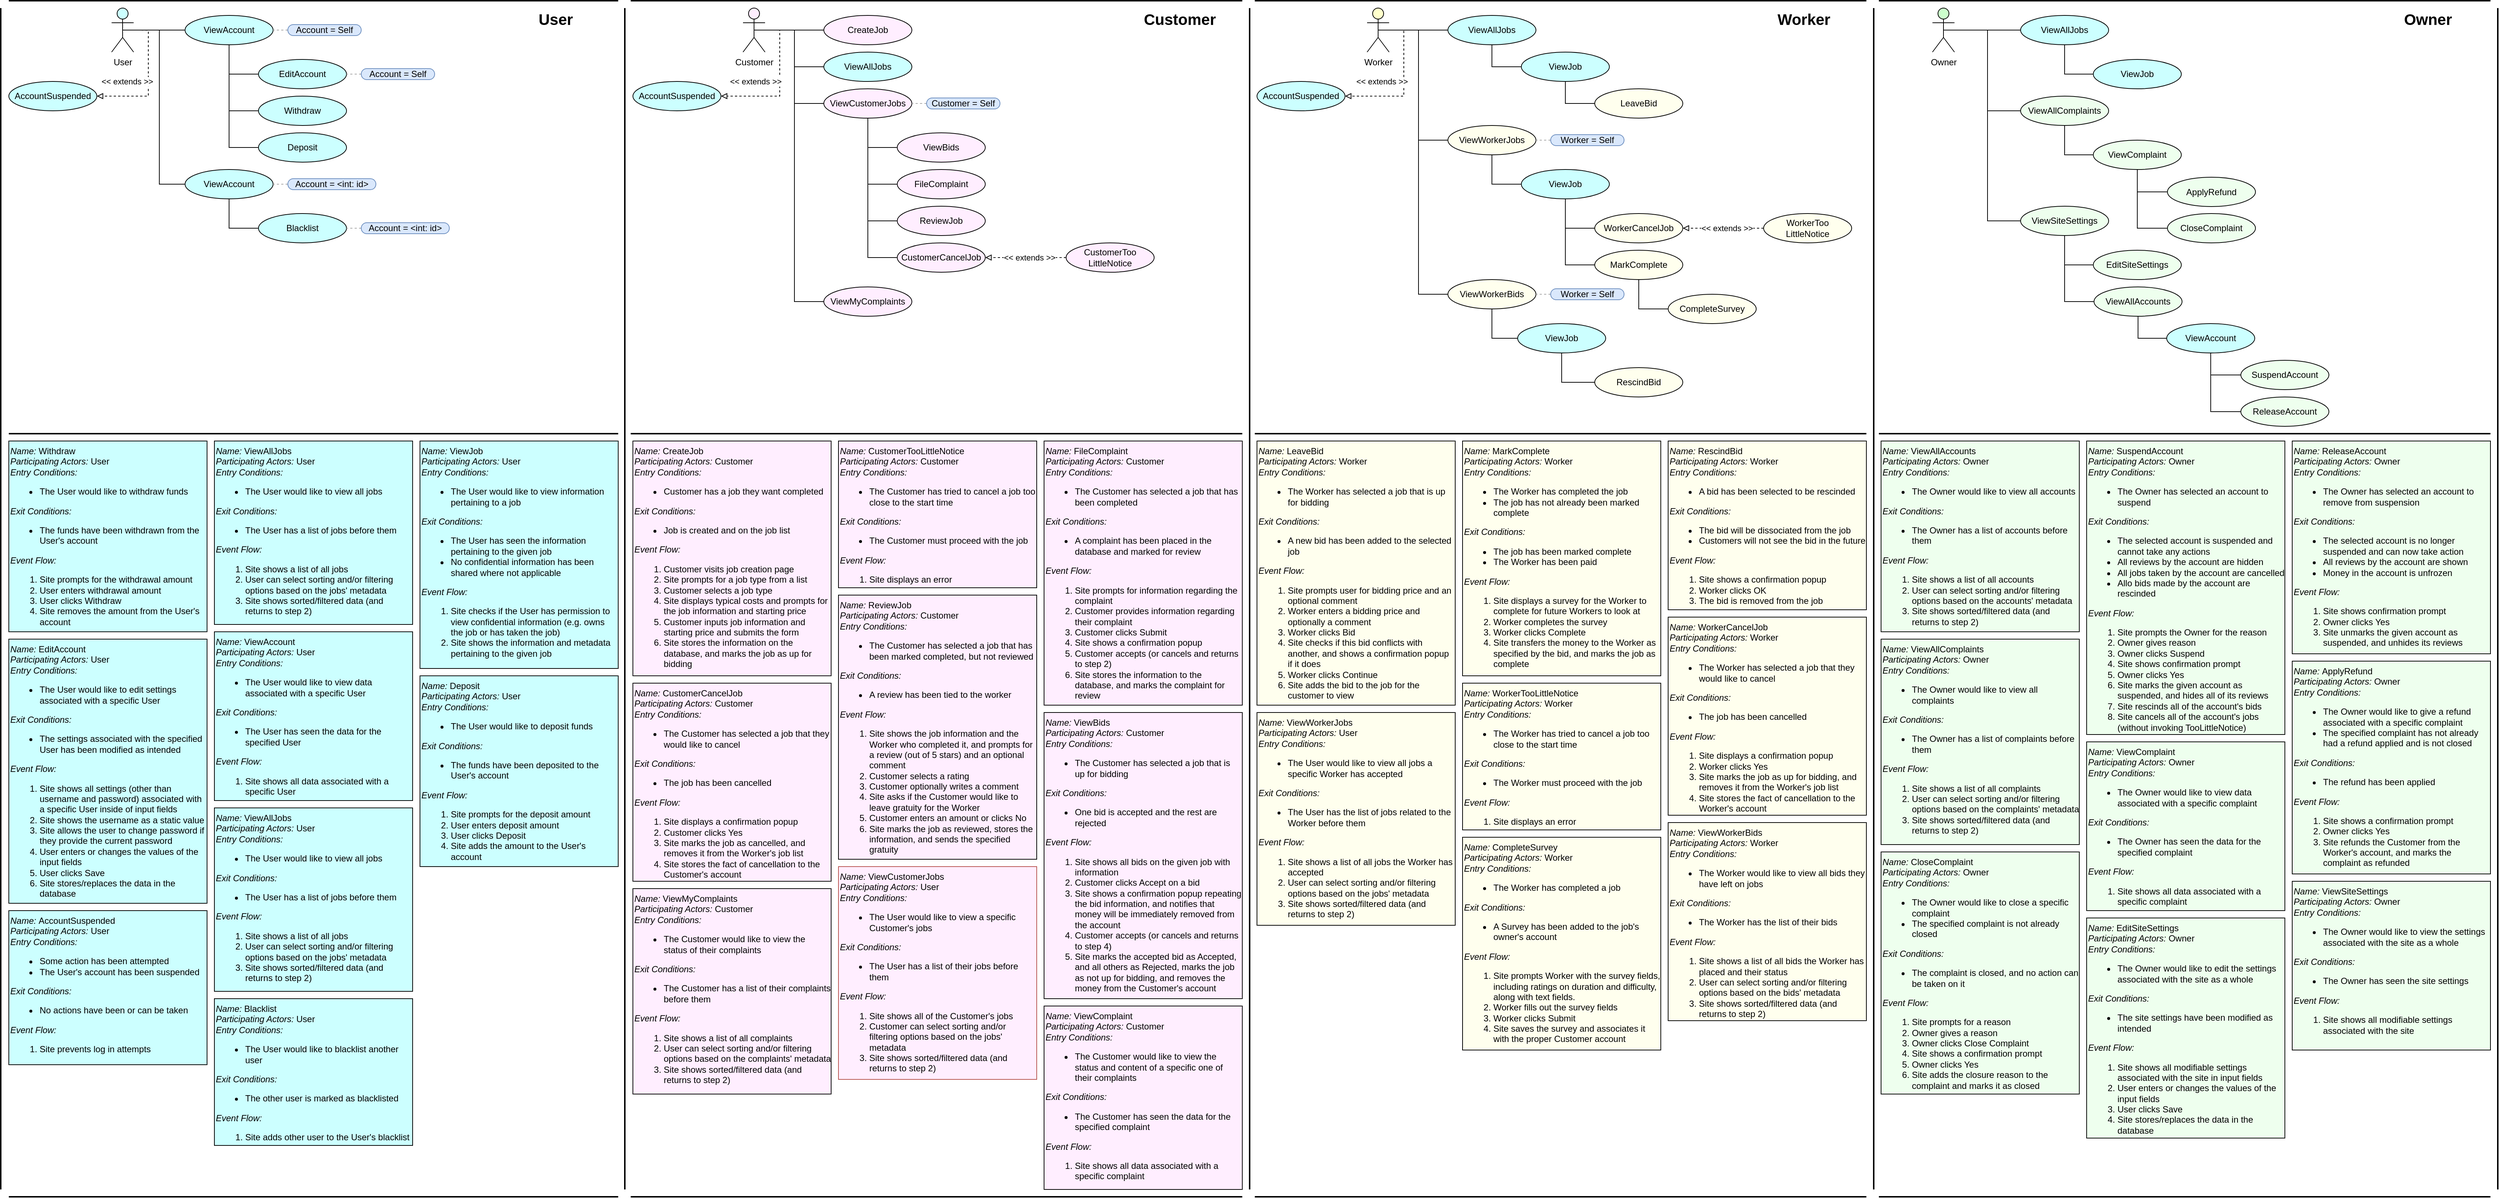 <mxfile version="16.5.1" type="device"><diagram id="e7BRSkH-qnMTT6ooK6Yv" name="Page-1"><mxGraphModel dx="1432" dy="953" grid="1" gridSize="10" guides="1" tooltips="1" connect="1" arrows="1" fold="1" page="1" pageScale="1" pageWidth="850" pageHeight="1100" math="0" shadow="0"><root><mxCell id="0"/><mxCell id="1" parent="0"/><mxCell id="18_FrdXm8-aa5HPfmwMb-24" style="edgeStyle=orthogonalEdgeStyle;rounded=0;orthogonalLoop=1;jettySize=auto;html=1;exitX=0.5;exitY=0.5;exitDx=0;exitDy=0;exitPerimeter=0;entryX=0;entryY=0.5;entryDx=0;entryDy=0;endArrow=none;endFill=0;" parent="1" source="aE4UWYMLQ-E43CyE_ZQW-4" target="18_FrdXm8-aa5HPfmwMb-23" edge="1"><mxGeometry relative="1" as="geometry"/></mxCell><mxCell id="18_FrdXm8-aa5HPfmwMb-39" style="edgeStyle=orthogonalEdgeStyle;rounded=0;orthogonalLoop=1;jettySize=auto;html=1;exitX=0.5;exitY=0.5;exitDx=0;exitDy=0;exitPerimeter=0;entryX=0;entryY=0.5;entryDx=0;entryDy=0;endArrow=none;endFill=0;strokeWidth=1;" parent="1" source="aE4UWYMLQ-E43CyE_ZQW-4" target="18_FrdXm8-aa5HPfmwMb-38" edge="1"><mxGeometry relative="1" as="geometry"/></mxCell><mxCell id="UFLHD2pI3P1sOljk6u69-31" style="edgeStyle=orthogonalEdgeStyle;rounded=0;orthogonalLoop=1;jettySize=auto;html=1;exitX=0.5;exitY=0.5;exitDx=0;exitDy=0;exitPerimeter=0;entryX=0;entryY=0.5;entryDx=0;entryDy=0;endArrow=none;endFill=0;" edge="1" parent="1" source="aE4UWYMLQ-E43CyE_ZQW-4" target="UFLHD2pI3P1sOljk6u69-30"><mxGeometry relative="1" as="geometry"/></mxCell><mxCell id="aE4UWYMLQ-E43CyE_ZQW-4" value="Customer" style="shape=umlActor;verticalLabelPosition=bottom;verticalAlign=top;html=1;outlineConnect=0;gradientColor=none;fillColor=#FFEEFF;" parent="1" vertex="1"><mxGeometry x="1860" y="20" width="30" height="60" as="geometry"/></mxCell><mxCell id="UFLHD2pI3P1sOljk6u69-20" style="edgeStyle=orthogonalEdgeStyle;rounded=0;orthogonalLoop=1;jettySize=auto;html=1;exitX=0.5;exitY=0.5;exitDx=0;exitDy=0;exitPerimeter=0;entryX=0;entryY=0.5;entryDx=0;entryDy=0;endArrow=none;endFill=0;" edge="1" parent="1" source="aE4UWYMLQ-E43CyE_ZQW-5" target="UFLHD2pI3P1sOljk6u69-19"><mxGeometry relative="1" as="geometry"/></mxCell><mxCell id="aE4UWYMLQ-E43CyE_ZQW-5" value="Worker" style="shape=umlActor;verticalLabelPosition=bottom;verticalAlign=top;html=1;outlineConnect=0;fillColor=#FFFFCC;" parent="1" vertex="1"><mxGeometry x="2710" y="20" width="30" height="60" as="geometry"/></mxCell><mxCell id="18_FrdXm8-aa5HPfmwMb-3" value="CreateJob" style="ellipse;whiteSpace=wrap;html=1;fillColor=#FFEEFF;" parent="1" vertex="1"><mxGeometry x="1970" y="30" width="120" height="40" as="geometry"/></mxCell><mxCell id="18_FrdXm8-aa5HPfmwMb-9" style="edgeStyle=orthogonalEdgeStyle;rounded=0;orthogonalLoop=1;jettySize=auto;html=1;exitX=0.5;exitY=0.5;exitDx=0;exitDy=0;exitPerimeter=0;entryX=0;entryY=0.5;entryDx=0;entryDy=0;endArrow=none;endFill=0;" parent="1" source="aE4UWYMLQ-E43CyE_ZQW-4" target="18_FrdXm8-aa5HPfmwMb-3" edge="1"><mxGeometry relative="1" as="geometry"/></mxCell><mxCell id="18_FrdXm8-aa5HPfmwMb-17" value="&lt;div&gt;&lt;em&gt;Name:&lt;/em&gt;&lt;span&gt; CreateJob&lt;/span&gt;&lt;/div&gt;&lt;span&gt;&lt;em&gt;Participating Actors:&lt;/em&gt; Customer&lt;/span&gt;&lt;br&gt;&lt;span&gt;&lt;em&gt;Entry Conditions:&lt;/em&gt;&lt;/span&gt;&lt;br&gt;&lt;ul&gt;&lt;li&gt;Customer has a job they want completed&lt;/li&gt;&lt;/ul&gt;&lt;span&gt;&lt;em&gt;Exit Conditions:&lt;/em&gt;&lt;/span&gt;&lt;br&gt;&lt;ul&gt;&lt;li&gt;Job is created and on the job list&lt;/li&gt;&lt;/ul&gt;&lt;span&gt;&lt;em&gt;Event Flow:&lt;/em&gt;&lt;/span&gt;&lt;br&gt;&lt;ol&gt;&lt;li&gt;Customer visits job creation page&lt;/li&gt;&lt;li&gt;Site prompts for a job type from a list&lt;/li&gt;&lt;li&gt;Customer selects a job type&lt;/li&gt;&lt;li&gt;Site displays typical costs and prompts for the job information and starting price&lt;/li&gt;&lt;li&gt;Customer inputs job information and starting price and submits the form&lt;/li&gt;&lt;li&gt;Site stores the information on the database, and marks the job as up for bidding&lt;/li&gt;&lt;/ol&gt;" style="text;html=1;strokeColor=default;fillColor=#FFEEFF;align=left;verticalAlign=top;whiteSpace=wrap;rounded=0;" parent="1" vertex="1"><mxGeometry x="1710" y="610" width="270" height="320" as="geometry"/></mxCell><mxCell id="18_FrdXm8-aa5HPfmwMb-18" value="&lt;div&gt;&lt;em&gt;Name:&lt;/em&gt;&lt;span&gt;&amp;nbsp;ViewBids&lt;/span&gt;&lt;/div&gt;&lt;span&gt;&lt;em&gt;Participating Actors:&lt;/em&gt; Customer&lt;/span&gt;&lt;br&gt;&lt;span&gt;&lt;em&gt;Entry Conditions:&lt;/em&gt;&lt;/span&gt;&lt;br&gt;&lt;ul&gt;&lt;li&gt;The Customer has selected a job that is up for bidding&lt;/li&gt;&lt;/ul&gt;&lt;span&gt;&lt;em&gt;Exit Conditions:&lt;/em&gt;&lt;/span&gt;&lt;br&gt;&lt;ul&gt;&lt;li&gt;One bid is accepted and the rest are rejected&lt;br&gt;&lt;/li&gt;&lt;/ul&gt;&lt;span&gt;&lt;em&gt;Event Flow:&lt;/em&gt;&lt;/span&gt;&lt;br&gt;&lt;ol&gt;&lt;li&gt;&lt;span&gt;Site shows all bids on the given job with information&lt;/span&gt;&lt;br&gt;&lt;/li&gt;&lt;li&gt;Customer clicks Accept on a bid&lt;/li&gt;&lt;li&gt;Site shows a confirmation popup repeating the bid information, and notifies that money will be immediately removed from the account&lt;/li&gt;&lt;li&gt;Customer accepts (or cancels and returns to step 4)&lt;/li&gt;&lt;li&gt;Site marks the accepted bid as Accepted, and all others as Rejected, marks the job as not up for bidding, and removes the money from the Customer's account&lt;/li&gt;&lt;/ol&gt;" style="text;html=1;strokeColor=default;fillColor=#FFEEFF;align=left;verticalAlign=top;whiteSpace=wrap;rounded=0;" parent="1" vertex="1"><mxGeometry x="2270" y="980" width="270" height="390" as="geometry"/></mxCell><mxCell id="18_FrdXm8-aa5HPfmwMb-19" value="ViewBids" style="ellipse;whiteSpace=wrap;html=1;fillColor=#FFEEFF;" parent="1" vertex="1"><mxGeometry x="2070" y="190" width="120" height="40" as="geometry"/></mxCell><mxCell id="18_FrdXm8-aa5HPfmwMb-21" value="FileComplaint" style="ellipse;whiteSpace=wrap;html=1;fillColor=#FFEEFF;" parent="1" vertex="1"><mxGeometry x="2070" y="240" width="120" height="40" as="geometry"/></mxCell><mxCell id="18_FrdXm8-aa5HPfmwMb-25" style="edgeStyle=orthogonalEdgeStyle;rounded=0;orthogonalLoop=1;jettySize=auto;html=1;exitX=0.5;exitY=1;exitDx=0;exitDy=0;entryX=0;entryY=0.5;entryDx=0;entryDy=0;endArrow=none;endFill=0;" parent="1" source="18_FrdXm8-aa5HPfmwMb-23" target="18_FrdXm8-aa5HPfmwMb-19" edge="1"><mxGeometry relative="1" as="geometry"/></mxCell><mxCell id="18_FrdXm8-aa5HPfmwMb-26" style="edgeStyle=orthogonalEdgeStyle;rounded=0;orthogonalLoop=1;jettySize=auto;html=1;exitX=0.5;exitY=1;exitDx=0;exitDy=0;entryX=0;entryY=0.5;entryDx=0;entryDy=0;endArrow=none;endFill=0;" parent="1" source="18_FrdXm8-aa5HPfmwMb-23" target="18_FrdXm8-aa5HPfmwMb-21" edge="1"><mxGeometry relative="1" as="geometry"/></mxCell><mxCell id="18_FrdXm8-aa5HPfmwMb-55" style="edgeStyle=orthogonalEdgeStyle;rounded=0;orthogonalLoop=1;jettySize=auto;html=1;exitX=0.5;exitY=1;exitDx=0;exitDy=0;entryX=0;entryY=0.5;entryDx=0;entryDy=0;endArrow=none;endFill=0;strokeWidth=1;" parent="1" source="18_FrdXm8-aa5HPfmwMb-23" target="18_FrdXm8-aa5HPfmwMb-54" edge="1"><mxGeometry relative="1" as="geometry"/></mxCell><mxCell id="yrLgW_0hK2wx2UkOy0vT-35" style="edgeStyle=orthogonalEdgeStyle;rounded=0;orthogonalLoop=1;jettySize=auto;html=1;exitX=0.5;exitY=1;exitDx=0;exitDy=0;entryX=0;entryY=0.5;entryDx=0;entryDy=0;endArrow=none;endFill=0;" parent="1" source="18_FrdXm8-aa5HPfmwMb-23" target="18_FrdXm8-aa5HPfmwMb-61" edge="1"><mxGeometry relative="1" as="geometry"/></mxCell><mxCell id="18_FrdXm8-aa5HPfmwMb-23" value="ViewCustomerJobs" style="ellipse;whiteSpace=wrap;html=1;fillColor=#FFEEFF;" parent="1" vertex="1"><mxGeometry x="1970" y="130" width="120" height="40" as="geometry"/></mxCell><mxCell id="18_FrdXm8-aa5HPfmwMb-34" value="&lt;div&gt;&lt;em&gt;Name:&lt;/em&gt;&lt;span&gt;&amp;nbsp;FileComplaint&lt;/span&gt;&lt;/div&gt;&lt;span&gt;&lt;em&gt;Participating Actors:&lt;/em&gt; Customer&lt;/span&gt;&lt;br&gt;&lt;span&gt;&lt;em&gt;Entry Conditions:&lt;/em&gt;&lt;/span&gt;&lt;br&gt;&lt;ul&gt;&lt;li&gt;The Customer has selected a job that has been completed&lt;/li&gt;&lt;/ul&gt;&lt;span&gt;&lt;em&gt;Exit Conditions:&lt;/em&gt;&lt;/span&gt;&lt;br&gt;&lt;ul&gt;&lt;li&gt;A complaint has been placed in the database and marked for review&lt;br&gt;&lt;/li&gt;&lt;/ul&gt;&lt;span&gt;&lt;em&gt;Event Flow:&lt;/em&gt;&lt;/span&gt;&lt;br&gt;&lt;ol&gt;&lt;li&gt;Site prompts for information regarding the complaint&lt;/li&gt;&lt;li&gt;Customer provides information regarding their complaint&lt;/li&gt;&lt;li&gt;Customer clicks Submit&lt;/li&gt;&lt;li&gt;Site shows a confirmation popup&lt;/li&gt;&lt;li&gt;Customer accepts (or cancels and returns to step 2)&lt;/li&gt;&lt;li&gt;Site stores the information to the database, and marks the complaint for review&lt;/li&gt;&lt;/ol&gt;" style="text;html=1;strokeColor=default;fillColor=#FFEEFF;align=left;verticalAlign=top;whiteSpace=wrap;rounded=0;" parent="1" vertex="1"><mxGeometry x="2270" y="610" width="270" height="360" as="geometry"/></mxCell><mxCell id="18_FrdXm8-aa5HPfmwMb-35" value="&lt;div&gt;&lt;em&gt;Name:&lt;/em&gt;&lt;span&gt;&amp;nbsp;ViewCustomerJobs&lt;/span&gt;&lt;/div&gt;&lt;span&gt;&lt;em&gt;Participating Actors:&lt;/em&gt; User&lt;/span&gt;&lt;br&gt;&lt;span&gt;&lt;em&gt;Entry Conditions:&lt;/em&gt;&lt;/span&gt;&lt;br&gt;&lt;ul&gt;&lt;li&gt;The User would like to view a specific Customer's jobs&lt;/li&gt;&lt;/ul&gt;&lt;span&gt;&lt;em&gt;Exit Conditions:&lt;/em&gt;&lt;/span&gt;&lt;br&gt;&lt;ul&gt;&lt;li&gt;The User has a list of their jobs before them&lt;/li&gt;&lt;/ul&gt;&lt;span&gt;&lt;em&gt;Event Flow:&lt;/em&gt;&lt;/span&gt;&lt;br&gt;&lt;ol&gt;&lt;li&gt;Site shows all of the Customer's jobs&lt;/li&gt;&lt;li&gt;Customer can select sorting and/or filtering options based on the jobs' metadata&lt;/li&gt;&lt;li&gt;Site shows sorted/filtered data (and returns to step 2)&lt;/li&gt;&lt;/ol&gt;" style="text;html=1;strokeColor=#b85450;fillColor=#FFEEFF;align=left;verticalAlign=top;whiteSpace=wrap;rounded=0;" parent="1" vertex="1"><mxGeometry x="1990" y="1190" width="270" height="290" as="geometry"/></mxCell><mxCell id="18_FrdXm8-aa5HPfmwMb-37" value="" style="endArrow=none;html=1;rounded=0;strokeWidth=2;" parent="1" edge="1"><mxGeometry width="50" height="50" relative="1" as="geometry"><mxPoint x="2550" y="1630" as="sourcePoint"/><mxPoint x="2550" y="20" as="targetPoint"/></mxGeometry></mxCell><mxCell id="18_FrdXm8-aa5HPfmwMb-38" value="ViewAllJobs" style="ellipse;whiteSpace=wrap;html=1;fillColor=#CCFFFF;" parent="1" vertex="1"><mxGeometry x="1970" y="80" width="120" height="40" as="geometry"/></mxCell><mxCell id="18_FrdXm8-aa5HPfmwMb-40" value="&lt;div&gt;&lt;em&gt;Name:&lt;/em&gt;&lt;span&gt;&amp;nbsp;ViewAllJobs&lt;/span&gt;&lt;/div&gt;&lt;span&gt;&lt;em&gt;Participating Actors:&lt;/em&gt; User&lt;/span&gt;&lt;br&gt;&lt;span&gt;&lt;em&gt;Entry Conditions:&lt;/em&gt;&lt;/span&gt;&lt;br&gt;&lt;ul&gt;&lt;li&gt;The User would like to view all jobs&lt;/li&gt;&lt;/ul&gt;&lt;span&gt;&lt;em&gt;Exit Conditions:&lt;/em&gt;&lt;/span&gt;&lt;br&gt;&lt;ul&gt;&lt;li&gt;The User has a list of jobs before them&lt;/li&gt;&lt;/ul&gt;&lt;span&gt;&lt;em&gt;Event Flow:&lt;/em&gt;&lt;/span&gt;&lt;br&gt;&lt;ol&gt;&lt;li&gt;Site shows a list of all jobs&lt;/li&gt;&lt;li&gt;User can select sorting and/or filtering options based on the jobs' metadata&lt;/li&gt;&lt;li&gt;Site shows sorted/filtered data (and returns to step 2)&lt;/li&gt;&lt;/ol&gt;" style="text;html=1;strokeColor=default;fillColor=#CCFFFF;align=left;verticalAlign=top;whiteSpace=wrap;rounded=0;" parent="1" vertex="1"><mxGeometry x="1140" y="1110" width="270" height="250" as="geometry"/></mxCell><mxCell id="18_FrdXm8-aa5HPfmwMb-41" style="edgeStyle=orthogonalEdgeStyle;rounded=0;orthogonalLoop=1;jettySize=auto;html=1;entryX=0;entryY=0.5;entryDx=0;entryDy=0;endArrow=none;endFill=0;exitX=0.5;exitY=0.5;exitDx=0;exitDy=0;exitPerimeter=0;" parent="1" source="aE4UWYMLQ-E43CyE_ZQW-5" target="18_FrdXm8-aa5HPfmwMb-50" edge="1"><mxGeometry relative="1" as="geometry"><mxPoint x="2750" y="50" as="sourcePoint"/></mxGeometry></mxCell><mxCell id="18_FrdXm8-aa5HPfmwMb-42" style="edgeStyle=orthogonalEdgeStyle;rounded=0;orthogonalLoop=1;jettySize=auto;html=1;entryX=0;entryY=0.5;entryDx=0;entryDy=0;endArrow=none;endFill=0;strokeWidth=1;exitX=0.5;exitY=0.5;exitDx=0;exitDy=0;exitPerimeter=0;" parent="1" source="aE4UWYMLQ-E43CyE_ZQW-5" target="18_FrdXm8-aa5HPfmwMb-53" edge="1"><mxGeometry relative="1" as="geometry"><mxPoint x="2750" y="50" as="sourcePoint"/></mxGeometry></mxCell><mxCell id="UFLHD2pI3P1sOljk6u69-28" style="edgeStyle=orthogonalEdgeStyle;rounded=0;orthogonalLoop=1;jettySize=auto;html=1;exitX=0.5;exitY=1;exitDx=0;exitDy=0;entryX=0;entryY=0.5;entryDx=0;entryDy=0;endArrow=none;endFill=0;" edge="1" parent="1" source="18_FrdXm8-aa5HPfmwMb-46" target="UFLHD2pI3P1sOljk6u69-27"><mxGeometry relative="1" as="geometry"/></mxCell><mxCell id="18_FrdXm8-aa5HPfmwMb-46" value="MarkComplete" style="ellipse;whiteSpace=wrap;html=1;fillColor=#FFFFEE;" parent="1" vertex="1"><mxGeometry x="3020" y="350" width="120" height="40" as="geometry"/></mxCell><mxCell id="18_FrdXm8-aa5HPfmwMb-81" style="edgeStyle=orthogonalEdgeStyle;rounded=0;orthogonalLoop=1;jettySize=auto;html=1;exitX=0.5;exitY=1;exitDx=0;exitDy=0;entryX=0;entryY=0.5;entryDx=0;entryDy=0;endArrow=none;endFill=0;strokeColor=#000000;strokeWidth=1;" parent="1" source="18_FrdXm8-aa5HPfmwMb-50" target="18_FrdXm8-aa5HPfmwMb-80" edge="1"><mxGeometry relative="1" as="geometry"/></mxCell><mxCell id="18_FrdXm8-aa5HPfmwMb-50" value="ViewWorkerJobs" style="ellipse;whiteSpace=wrap;html=1;fillColor=#FFFFEE;" parent="1" vertex="1"><mxGeometry x="2820" y="180" width="120" height="40" as="geometry"/></mxCell><mxCell id="18_FrdXm8-aa5HPfmwMb-72" style="edgeStyle=orthogonalEdgeStyle;rounded=0;orthogonalLoop=1;jettySize=auto;html=1;exitX=0.5;exitY=1;exitDx=0;exitDy=0;entryX=0;entryY=0.5;entryDx=0;entryDy=0;endArrow=none;endFill=0;strokeColor=#000000;strokeWidth=1;" parent="1" source="18_FrdXm8-aa5HPfmwMb-53" target="18_FrdXm8-aa5HPfmwMb-71" edge="1"><mxGeometry relative="1" as="geometry"/></mxCell><mxCell id="18_FrdXm8-aa5HPfmwMb-53" value="ViewAllJobs" style="ellipse;whiteSpace=wrap;html=1;fillColor=#CCFFFF;" parent="1" vertex="1"><mxGeometry x="2820" y="30" width="120" height="40" as="geometry"/></mxCell><mxCell id="18_FrdXm8-aa5HPfmwMb-54" value="ReviewJob" style="ellipse;whiteSpace=wrap;html=1;fillColor=#FFEEFF;" parent="1" vertex="1"><mxGeometry x="2070" y="290" width="120" height="40" as="geometry"/></mxCell><mxCell id="18_FrdXm8-aa5HPfmwMb-56" value="&lt;div&gt;&lt;em&gt;Name:&lt;/em&gt;&lt;span&gt;&amp;nbsp;ReviewJob&lt;/span&gt;&lt;/div&gt;&lt;span&gt;&lt;em&gt;Participating Actors:&lt;/em&gt;&amp;nbsp;Customer&lt;/span&gt;&lt;br&gt;&lt;span&gt;&lt;em&gt;Entry Conditions:&lt;/em&gt;&lt;/span&gt;&lt;br&gt;&lt;ul&gt;&lt;li&gt;The Customer has selected a job that has been marked completed, but not reviewed&lt;br&gt;&lt;/li&gt;&lt;/ul&gt;&lt;span&gt;&lt;em&gt;Exit Conditions:&lt;/em&gt;&lt;/span&gt;&lt;br&gt;&lt;ul&gt;&lt;li&gt;A review has been tied to the worker&lt;/li&gt;&lt;/ul&gt;&lt;span&gt;&lt;em&gt;Event Flow:&lt;/em&gt;&lt;/span&gt;&lt;br&gt;&lt;ol&gt;&lt;li&gt;Site shows the job information and the Worker who completed it, and prompts for a review (out of 5 stars) and an optional comment&lt;/li&gt;&lt;li&gt;Customer selects a rating&lt;/li&gt;&lt;li&gt;Customer optionally writes a comment&lt;/li&gt;&lt;li&gt;Site asks if the Customer would like to leave gratuity for the Worker&lt;/li&gt;&lt;li&gt;Customer enters an amount or clicks No&lt;/li&gt;&lt;li&gt;Site marks the job as reviewed, stores the information, and sends the specified gratuity&lt;/li&gt;&lt;/ol&gt;" style="text;html=1;strokeColor=default;fillColor=#FFEEFF;align=left;verticalAlign=top;whiteSpace=wrap;rounded=0;" parent="1" vertex="1"><mxGeometry x="1990" y="820" width="270" height="360" as="geometry"/></mxCell><mxCell id="18_FrdXm8-aa5HPfmwMb-61" value="CustomerCancelJob" style="ellipse;whiteSpace=wrap;html=1;fillColor=#FFEEFF;" parent="1" vertex="1"><mxGeometry x="2070" y="340" width="120" height="40" as="geometry"/></mxCell><mxCell id="18_FrdXm8-aa5HPfmwMb-65" style="edgeStyle=none;rounded=0;orthogonalLoop=1;jettySize=auto;html=1;exitX=0;exitY=0.5;exitDx=0;exitDy=0;entryX=1;entryY=0.5;entryDx=0;entryDy=0;endArrow=none;endFill=0;strokeWidth=1;dashed=1;strokeColor=#A8A8A8;" parent="1" source="18_FrdXm8-aa5HPfmwMb-64" target="18_FrdXm8-aa5HPfmwMb-23" edge="1"><mxGeometry relative="1" as="geometry"/></mxCell><mxCell id="18_FrdXm8-aa5HPfmwMb-64" value="Customer = Self" style="text;html=1;strokeColor=#6c8ebf;fillColor=#dae8fc;align=center;verticalAlign=middle;whiteSpace=wrap;rounded=1;arcSize=50;glass=0;" parent="1" vertex="1"><mxGeometry x="2110" y="142.5" width="100" height="15" as="geometry"/></mxCell><mxCell id="18_FrdXm8-aa5HPfmwMb-66" value="" style="endArrow=none;html=1;rounded=0;strokeWidth=2;" parent="1" edge="1"><mxGeometry width="50" height="50" relative="1" as="geometry"><mxPoint x="1699" y="1630" as="sourcePoint"/><mxPoint x="1699" y="20" as="targetPoint"/></mxGeometry></mxCell><mxCell id="18_FrdXm8-aa5HPfmwMb-68" value="" style="endArrow=none;html=1;rounded=0;strokeWidth=2;" parent="1" edge="1"><mxGeometry width="50" height="50" relative="1" as="geometry"><mxPoint x="3400" y="1630" as="sourcePoint"/><mxPoint x="3400" y="20" as="targetPoint"/></mxGeometry></mxCell><mxCell id="18_FrdXm8-aa5HPfmwMb-74" style="edgeStyle=orthogonalEdgeStyle;rounded=0;orthogonalLoop=1;jettySize=auto;html=1;exitX=0.5;exitY=1;exitDx=0;exitDy=0;entryX=0;entryY=0.5;entryDx=0;entryDy=0;endArrow=none;endFill=0;strokeColor=#000000;strokeWidth=1;" parent="1" source="18_FrdXm8-aa5HPfmwMb-71" target="18_FrdXm8-aa5HPfmwMb-73" edge="1"><mxGeometry relative="1" as="geometry"/></mxCell><mxCell id="18_FrdXm8-aa5HPfmwMb-71" value="ViewJob" style="ellipse;whiteSpace=wrap;html=1;fillColor=#CCFFFF;" parent="1" vertex="1"><mxGeometry x="2920" y="80" width="120" height="40" as="geometry"/></mxCell><mxCell id="18_FrdXm8-aa5HPfmwMb-73" value="LeaveBid" style="ellipse;whiteSpace=wrap;html=1;fillColor=#FFFFEE;" parent="1" vertex="1"><mxGeometry x="3020" y="130" width="120" height="40" as="geometry"/></mxCell><mxCell id="18_FrdXm8-aa5HPfmwMb-78" value="&lt;div&gt;&lt;em&gt;Name:&lt;/em&gt;&lt;span&gt;&amp;nbsp;ViewAllJobs&lt;/span&gt;&lt;/div&gt;&lt;span&gt;&lt;em&gt;Participating Actors:&lt;/em&gt; User&lt;/span&gt;&lt;br&gt;&lt;span&gt;&lt;em&gt;Entry Conditions:&lt;/em&gt;&lt;/span&gt;&lt;br&gt;&lt;ul&gt;&lt;li&gt;The User would like to view all jobs&lt;/li&gt;&lt;/ul&gt;&lt;span&gt;&lt;em&gt;Exit Conditions:&lt;/em&gt;&lt;/span&gt;&lt;br&gt;&lt;ul&gt;&lt;li&gt;The User has a list of jobs before them&lt;/li&gt;&lt;/ul&gt;&lt;span&gt;&lt;em&gt;Event Flow:&lt;/em&gt;&lt;/span&gt;&lt;br&gt;&lt;ol&gt;&lt;li&gt;Site shows a list of all jobs&lt;/li&gt;&lt;li&gt;User can select sorting and/or filtering options based on the jobs' metadata&lt;/li&gt;&lt;li&gt;Site shows sorted/filtered data (and returns to step 2)&lt;/li&gt;&lt;/ol&gt;" style="text;html=1;strokeColor=default;fillColor=#CCFFFF;align=left;verticalAlign=top;whiteSpace=wrap;rounded=0;" parent="1" vertex="1"><mxGeometry x="1140" y="610" width="270" height="250" as="geometry"/></mxCell><mxCell id="18_FrdXm8-aa5HPfmwMb-79" value="&lt;div&gt;&lt;em&gt;Name:&lt;/em&gt;&lt;span&gt;&amp;nbsp;ViewJob&lt;/span&gt;&lt;/div&gt;&lt;span&gt;&lt;em&gt;Participating Actors:&lt;/em&gt; User&lt;/span&gt;&lt;br&gt;&lt;span&gt;&lt;em&gt;Entry Conditions:&lt;/em&gt;&lt;/span&gt;&lt;br&gt;&lt;ul&gt;&lt;li&gt;The User would like to view information pertaining to a job&lt;/li&gt;&lt;/ul&gt;&lt;span&gt;&lt;em&gt;Exit Conditions:&lt;/em&gt;&lt;/span&gt;&lt;br&gt;&lt;ul&gt;&lt;li&gt;The User has seen the information pertaining to the given job&lt;/li&gt;&lt;li&gt;No confidential information has been shared where not applicable&lt;/li&gt;&lt;/ul&gt;&lt;span&gt;&lt;em&gt;Event Flow:&lt;/em&gt;&lt;/span&gt;&lt;br&gt;&lt;ol&gt;&lt;li&gt;Site checks if the User has permission to view confidential information (e.g. owns the job or has taken the job)&lt;/li&gt;&lt;li&gt;Site shows the information and metadata pertaining to the given job&lt;/li&gt;&lt;/ol&gt;" style="text;html=1;strokeColor=default;fillColor=#CCFFFF;align=left;verticalAlign=top;whiteSpace=wrap;rounded=0;" parent="1" vertex="1"><mxGeometry x="1420" y="610" width="270" height="310" as="geometry"/></mxCell><mxCell id="yrLgW_0hK2wx2UkOy0vT-34" style="edgeStyle=orthogonalEdgeStyle;rounded=0;orthogonalLoop=1;jettySize=auto;html=1;exitX=0.5;exitY=1;exitDx=0;exitDy=0;entryX=0;entryY=0.5;entryDx=0;entryDy=0;endArrow=none;endFill=0;" parent="1" source="18_FrdXm8-aa5HPfmwMb-80" target="yrLgW_0hK2wx2UkOy0vT-18" edge="1"><mxGeometry relative="1" as="geometry"/></mxCell><mxCell id="UFLHD2pI3P1sOljk6u69-17" style="edgeStyle=orthogonalEdgeStyle;rounded=0;orthogonalLoop=1;jettySize=auto;html=1;exitX=0.5;exitY=1;exitDx=0;exitDy=0;entryX=0;entryY=0.5;entryDx=0;entryDy=0;endArrow=none;endFill=0;" edge="1" parent="1" source="18_FrdXm8-aa5HPfmwMb-80" target="18_FrdXm8-aa5HPfmwMb-46"><mxGeometry relative="1" as="geometry"/></mxCell><mxCell id="18_FrdXm8-aa5HPfmwMb-80" value="ViewJob" style="ellipse;whiteSpace=wrap;html=1;fillColor=#CCFFFF;" parent="1" vertex="1"><mxGeometry x="2920" y="240" width="120" height="40" as="geometry"/></mxCell><mxCell id="18_FrdXm8-aa5HPfmwMb-83" value="&lt;div&gt;&lt;em&gt;Name:&lt;/em&gt;&lt;span&gt;&amp;nbsp;ViewWorkerJobs&lt;/span&gt;&lt;/div&gt;&lt;span&gt;&lt;em&gt;Participating Actors:&lt;/em&gt; User&lt;/span&gt;&lt;br&gt;&lt;span&gt;&lt;em&gt;Entry Conditions:&lt;/em&gt;&lt;/span&gt;&lt;br&gt;&lt;ul&gt;&lt;li&gt;The User would like to view all jobs a specific Worker has accepted&lt;/li&gt;&lt;/ul&gt;&lt;span&gt;&lt;em&gt;Exit Conditions:&lt;/em&gt;&lt;/span&gt;&lt;br&gt;&lt;ul&gt;&lt;li&gt;The User has the list of jobs related to the Worker before them&lt;/li&gt;&lt;/ul&gt;&lt;span&gt;&lt;em&gt;Event Flow:&lt;/em&gt;&lt;/span&gt;&lt;br&gt;&lt;ol&gt;&lt;li&gt;Site shows a list of all jobs the Worker has accepted&lt;/li&gt;&lt;li&gt;User can select sorting and/or filtering options based on the jobs' metadata&lt;/li&gt;&lt;li&gt;Site shows sorted/filtered data (and returns to step 2)&lt;/li&gt;&lt;/ol&gt;" style="text;html=1;strokeColor=default;fillColor=#FFFFEE;align=left;verticalAlign=top;whiteSpace=wrap;rounded=0;" parent="1" vertex="1"><mxGeometry x="2560" y="980" width="270" height="290" as="geometry"/></mxCell><mxCell id="18_FrdXm8-aa5HPfmwMb-84" value="&lt;div&gt;&lt;em&gt;Name:&lt;/em&gt;&lt;span&gt;&amp;nbsp;MarkComplete&lt;/span&gt;&lt;/div&gt;&lt;span&gt;&lt;em&gt;Participating Actors:&lt;/em&gt; Worker&lt;/span&gt;&lt;br&gt;&lt;span&gt;&lt;em&gt;Entry Conditions:&lt;/em&gt;&lt;/span&gt;&lt;br&gt;&lt;ul&gt;&lt;li&gt;The Worker has completed the job&lt;/li&gt;&lt;li&gt;The job has not already been marked complete&lt;/li&gt;&lt;/ul&gt;&lt;span&gt;&lt;em&gt;Exit Conditions:&lt;/em&gt;&lt;/span&gt;&lt;br&gt;&lt;ul&gt;&lt;li&gt;The job has been marked complete&lt;/li&gt;&lt;li&gt;The Worker has been paid&lt;/li&gt;&lt;/ul&gt;&lt;span&gt;&lt;em&gt;Event Flow:&lt;/em&gt;&lt;/span&gt;&lt;br&gt;&lt;ol&gt;&lt;li&gt;Site displays a survey for the Worker to complete for future Workers to look at&lt;/li&gt;&lt;li&gt;Worker completes the survey&lt;/li&gt;&lt;li&gt;Worker clicks Complete&lt;/li&gt;&lt;li&gt;Site transfers the money to the Worker as specified by the bid, and marks the job as complete&lt;/li&gt;&lt;/ol&gt;" style="text;html=1;strokeColor=default;fillColor=#FFFFEE;align=left;verticalAlign=top;whiteSpace=wrap;rounded=0;fontStyle=0" parent="1" vertex="1"><mxGeometry x="2840" y="610" width="270" height="320" as="geometry"/></mxCell><mxCell id="18_FrdXm8-aa5HPfmwMb-85" value="&lt;div&gt;&lt;em&gt;Name:&lt;/em&gt;&lt;span&gt;&amp;nbsp;LeaveBid&lt;/span&gt;&lt;/div&gt;&lt;span&gt;&lt;em&gt;Participating Actors:&lt;/em&gt;&amp;nbsp;Worker&lt;/span&gt;&lt;br&gt;&lt;span&gt;&lt;em&gt;Entry Conditions:&lt;/em&gt;&lt;/span&gt;&lt;br&gt;&lt;ul&gt;&lt;li&gt;The Worker has selected a job that is up for bidding&lt;/li&gt;&lt;/ul&gt;&lt;span&gt;&lt;em&gt;Exit Conditions:&lt;/em&gt;&lt;/span&gt;&lt;br&gt;&lt;ul&gt;&lt;li&gt;A new bid has been added to the selected job&lt;/li&gt;&lt;/ul&gt;&lt;span&gt;&lt;em&gt;Event Flow:&lt;/em&gt;&lt;/span&gt;&lt;br&gt;&lt;ol&gt;&lt;li&gt;Site prompts user for bidding price and an optional comment&lt;/li&gt;&lt;li&gt;Worker enters a bidding price and optionally a comment&lt;/li&gt;&lt;li&gt;Worker clicks Bid&lt;/li&gt;&lt;li&gt;Site checks if this bid conflicts with another, and shows a confirmation popup if it does&lt;/li&gt;&lt;li&gt;Worker clicks Continue&lt;/li&gt;&lt;li&gt;Site adds the bid to the job for the customer to view&lt;/li&gt;&lt;/ol&gt;" style="text;html=1;strokeColor=default;fillColor=#FFFFEE;align=left;verticalAlign=top;whiteSpace=wrap;rounded=0;" parent="1" vertex="1"><mxGeometry x="2560" y="610" width="270" height="360" as="geometry"/></mxCell><mxCell id="18_FrdXm8-aa5HPfmwMb-94" value="&lt;div&gt;&lt;em&gt;Name:&lt;/em&gt;&lt;span&gt;&amp;nbsp;RescindBid&lt;/span&gt;&lt;/div&gt;&lt;span&gt;&lt;em&gt;Participating Actors:&lt;/em&gt;&amp;nbsp;Worker&lt;/span&gt;&lt;br&gt;&lt;span&gt;&lt;em&gt;Entry Conditions:&lt;/em&gt;&lt;/span&gt;&lt;br&gt;&lt;ul&gt;&lt;li&gt;A bid has been selected to be rescinded&lt;/li&gt;&lt;/ul&gt;&lt;span&gt;&lt;em&gt;Exit Conditions:&lt;/em&gt;&lt;/span&gt;&lt;br&gt;&lt;ul&gt;&lt;li&gt;The bid will be dissociated from the job&lt;/li&gt;&lt;li&gt;Customers will not see the bid in the future&lt;/li&gt;&lt;/ul&gt;&lt;span&gt;&lt;em&gt;Event Flow:&lt;/em&gt;&lt;/span&gt;&lt;br&gt;&lt;ol&gt;&lt;li&gt;Site shows a confirmation popup&lt;/li&gt;&lt;li&gt;Worker clicks OK&lt;/li&gt;&lt;li&gt;The bid is removed from the job&lt;/li&gt;&lt;/ol&gt;" style="text;html=1;strokeColor=default;fillColor=#FFFFEE;align=left;verticalAlign=top;whiteSpace=wrap;rounded=0;" parent="1" vertex="1"><mxGeometry x="3120" y="610" width="270" height="230" as="geometry"/></mxCell><mxCell id="yrLgW_0hK2wx2UkOy0vT-4" style="edgeStyle=none;rounded=0;orthogonalLoop=1;jettySize=auto;html=1;exitX=0;exitY=0.5;exitDx=0;exitDy=0;endArrow=none;endFill=0;strokeWidth=1;dashed=1;strokeColor=#A8A8A8;entryX=1;entryY=0.5;entryDx=0;entryDy=0;" parent="1" source="yrLgW_0hK2wx2UkOy0vT-5" target="18_FrdXm8-aa5HPfmwMb-50" edge="1"><mxGeometry relative="1" as="geometry"><mxPoint x="2950" y="220" as="targetPoint"/></mxGeometry></mxCell><mxCell id="yrLgW_0hK2wx2UkOy0vT-5" value="Worker = Self" style="text;html=1;strokeColor=#6c8ebf;fillColor=#dae8fc;align=center;verticalAlign=middle;whiteSpace=wrap;rounded=1;arcSize=50;glass=0;" parent="1" vertex="1"><mxGeometry x="2960" y="192.5" width="100" height="15" as="geometry"/></mxCell><mxCell id="yrLgW_0hK2wx2UkOy0vT-6" value="&lt;div&gt;&lt;em&gt;Name:&lt;/em&gt;&lt;span&gt;&amp;nbsp;CustomerCancelJob&lt;/span&gt;&lt;/div&gt;&lt;span&gt;&lt;em&gt;Participating Actors:&lt;/em&gt;&amp;nbsp;Customer&lt;/span&gt;&lt;br&gt;&lt;span&gt;&lt;em&gt;Entry Conditions:&lt;/em&gt;&lt;/span&gt;&lt;br&gt;&lt;ul&gt;&lt;li&gt;The Customer has selected a job that they would like to cancel&lt;/li&gt;&lt;/ul&gt;&lt;span&gt;&lt;em&gt;Exit Conditions:&lt;/em&gt;&lt;/span&gt;&lt;br&gt;&lt;ul&gt;&lt;li&gt;The job has been cancelled&lt;/li&gt;&lt;/ul&gt;&lt;span&gt;&lt;em&gt;Event Flow:&lt;/em&gt;&lt;/span&gt;&lt;br&gt;&lt;ol&gt;&lt;li&gt;Site displays a confirmation popup&lt;/li&gt;&lt;li&gt;Customer clicks Yes&lt;/li&gt;&lt;li&gt;Site marks the job as cancelled, and removes it from the Worker's job list&lt;/li&gt;&lt;li&gt;Site stores the fact of cancellation to the Customer's account&lt;/li&gt;&lt;/ol&gt;" style="text;html=1;strokeColor=default;fillColor=#FFEEFF;align=left;verticalAlign=top;whiteSpace=wrap;rounded=0;" parent="1" vertex="1"><mxGeometry x="1710" y="940" width="270" height="270" as="geometry"/></mxCell><mxCell id="yrLgW_0hK2wx2UkOy0vT-7" value="&lt;div&gt;&lt;em&gt;Name:&lt;/em&gt;&lt;span&gt;&amp;nbsp;ViewAccount&lt;/span&gt;&lt;/div&gt;&lt;span&gt;&lt;em&gt;Participating Actors:&lt;/em&gt; User&lt;/span&gt;&lt;br&gt;&lt;span&gt;&lt;em&gt;Entry Conditions:&lt;/em&gt;&lt;/span&gt;&lt;br&gt;&lt;ul&gt;&lt;li&gt;The User would like to view data associated with a specific User&lt;/li&gt;&lt;/ul&gt;&lt;span&gt;&lt;em&gt;Exit Conditions:&lt;/em&gt;&lt;/span&gt;&lt;br&gt;&lt;ul&gt;&lt;li&gt;The User has seen the data for the specified User&lt;/li&gt;&lt;/ul&gt;&lt;span&gt;&lt;em&gt;Event Flow:&lt;/em&gt;&lt;/span&gt;&lt;br&gt;&lt;ol&gt;&lt;li&gt;Site shows all data associated with a specific User&lt;/li&gt;&lt;/ol&gt;" style="text;html=1;strokeColor=default;fillColor=#CCFFFF;align=left;verticalAlign=top;whiteSpace=wrap;rounded=0;" parent="1" vertex="1"><mxGeometry x="1140" y="870" width="270" height="230" as="geometry"/></mxCell><mxCell id="yrLgW_0hK2wx2UkOy0vT-9" value="&lt;div&gt;&lt;em&gt;Name:&lt;/em&gt;&lt;span&gt;&amp;nbsp;EditAccount&lt;/span&gt;&lt;/div&gt;&lt;span&gt;&lt;em&gt;Participating Actors:&lt;/em&gt; User&lt;/span&gt;&lt;br&gt;&lt;span&gt;&lt;em&gt;Entry Conditions:&lt;/em&gt;&lt;/span&gt;&lt;br&gt;&lt;ul&gt;&lt;li&gt;The User would like to edit settings associated with a specific User&lt;/li&gt;&lt;/ul&gt;&lt;span&gt;&lt;em&gt;Exit Conditions:&lt;/em&gt;&lt;/span&gt;&lt;br&gt;&lt;ul&gt;&lt;li&gt;The settings associated with the specified User has been modified as intended&lt;/li&gt;&lt;/ul&gt;&lt;span&gt;&lt;em&gt;Event Flow:&lt;/em&gt;&lt;/span&gt;&lt;br&gt;&lt;ol&gt;&lt;li&gt;Site shows all settings (other than username and password) associated with a specific User inside of input fields&lt;/li&gt;&lt;li&gt;Site shows the username as a static value&lt;/li&gt;&lt;li&gt;Site allows the user to change password if they provide the current password&lt;/li&gt;&lt;li&gt;User enters or changes the values of the input fields&lt;/li&gt;&lt;li&gt;User clicks Save&lt;/li&gt;&lt;li&gt;Site stores/replaces the data in the database&lt;/li&gt;&lt;/ol&gt;" style="text;html=1;strokeColor=default;fillColor=#CCFFFF;align=left;verticalAlign=top;whiteSpace=wrap;rounded=0;" parent="1" vertex="1"><mxGeometry x="860" y="880" width="270" height="360" as="geometry"/></mxCell><mxCell id="yrLgW_0hK2wx2UkOy0vT-18" value="WorkerCancelJob" style="ellipse;whiteSpace=wrap;html=1;fillColor=#FFFFEE;" parent="1" vertex="1"><mxGeometry x="3020" y="300" width="120" height="40" as="geometry"/></mxCell><mxCell id="yrLgW_0hK2wx2UkOy0vT-36" value="&lt;div&gt;&lt;em&gt;Name:&lt;/em&gt;&lt;span&gt;&amp;nbsp;CustomerTooLittleNotice&lt;/span&gt;&lt;/div&gt;&lt;span&gt;&lt;em&gt;Participating Actors:&lt;/em&gt;&amp;nbsp;Customer&lt;/span&gt;&lt;br&gt;&lt;span&gt;&lt;em&gt;Entry Conditions:&lt;/em&gt;&lt;/span&gt;&lt;br&gt;&lt;ul&gt;&lt;li&gt;The Customer has tried to cancel a job too close to the start time&lt;/li&gt;&lt;/ul&gt;&lt;span&gt;&lt;em&gt;Exit Conditions:&lt;/em&gt;&lt;/span&gt;&lt;br&gt;&lt;ul&gt;&lt;li&gt;The Customer must proceed with the job&lt;/li&gt;&lt;/ul&gt;&lt;span&gt;&lt;em&gt;Event Flow:&lt;/em&gt;&lt;/span&gt;&lt;br&gt;&lt;ol&gt;&lt;li&gt;Site displays an error&lt;/li&gt;&lt;/ol&gt;" style="text;html=1;strokeColor=default;fillColor=#FFEEFF;align=left;verticalAlign=top;whiteSpace=wrap;rounded=0;" parent="1" vertex="1"><mxGeometry x="1990" y="610" width="270" height="200" as="geometry"/></mxCell><mxCell id="yrLgW_0hK2wx2UkOy0vT-37" value="&lt;div&gt;&lt;em&gt;Name:&lt;/em&gt;&lt;span&gt;&amp;nbsp;WorkerTooLittleNotice&lt;/span&gt;&lt;/div&gt;&lt;span&gt;&lt;em&gt;Participating Actors:&lt;/em&gt;&amp;nbsp;Worker&lt;/span&gt;&lt;br&gt;&lt;span&gt;&lt;em&gt;Entry Conditions:&lt;/em&gt;&lt;/span&gt;&lt;br&gt;&lt;ul&gt;&lt;li&gt;The Worker has tried to cancel a job too close to the start time&lt;/li&gt;&lt;/ul&gt;&lt;span&gt;&lt;em&gt;Exit Conditions:&lt;/em&gt;&lt;/span&gt;&lt;br&gt;&lt;ul&gt;&lt;li&gt;The Worker must proceed with the job&lt;/li&gt;&lt;/ul&gt;&lt;span&gt;&lt;em&gt;Event Flow:&lt;/em&gt;&lt;/span&gt;&lt;br&gt;&lt;ol&gt;&lt;li&gt;Site displays an error&lt;/li&gt;&lt;/ol&gt;" style="text;html=1;strokeColor=default;fillColor=#FFFFEE;align=left;verticalAlign=top;whiteSpace=wrap;rounded=0;" parent="1" vertex="1"><mxGeometry x="2840" y="940" width="270" height="200" as="geometry"/></mxCell><mxCell id="yrLgW_0hK2wx2UkOy0vT-38" value="&lt;div&gt;&lt;em&gt;Name:&lt;/em&gt;&lt;span&gt;&amp;nbsp;WorkerCancelJob&lt;/span&gt;&lt;/div&gt;&lt;span&gt;&lt;em&gt;Participating Actors:&lt;/em&gt;&amp;nbsp;Worker&lt;/span&gt;&lt;br&gt;&lt;span&gt;&lt;em&gt;Entry Conditions:&lt;/em&gt;&lt;/span&gt;&lt;br&gt;&lt;ul&gt;&lt;li&gt;The Worker has selected a job that they would like to cancel&lt;/li&gt;&lt;/ul&gt;&lt;span&gt;&lt;em&gt;Exit Conditions:&lt;/em&gt;&lt;/span&gt;&lt;br&gt;&lt;ul&gt;&lt;li&gt;The job has been cancelled&lt;/li&gt;&lt;/ul&gt;&lt;span&gt;&lt;em&gt;Event Flow:&lt;/em&gt;&lt;/span&gt;&lt;br&gt;&lt;ol&gt;&lt;li&gt;Site displays a confirmation popup&lt;/li&gt;&lt;li&gt;Worker clicks Yes&lt;/li&gt;&lt;li&gt;Site marks the job as up for bidding, and removes it from the Worker's job list&lt;/li&gt;&lt;li&gt;Site stores the fact of cancellation to the Worker's account&lt;/li&gt;&lt;/ol&gt;" style="text;html=1;strokeColor=default;fillColor=#FFFFEE;align=left;verticalAlign=top;whiteSpace=wrap;rounded=0;" parent="1" vertex="1"><mxGeometry x="3120" y="850" width="270" height="270" as="geometry"/></mxCell><mxCell id="yrLgW_0hK2wx2UkOy0vT-43" style="edgeStyle=orthogonalEdgeStyle;rounded=0;orthogonalLoop=1;jettySize=auto;html=1;exitX=0.5;exitY=0.5;exitDx=0;exitDy=0;exitPerimeter=0;entryX=0;entryY=0.5;entryDx=0;entryDy=0;endArrow=none;endFill=0;" parent="1" source="yrLgW_0hK2wx2UkOy0vT-41" target="yrLgW_0hK2wx2UkOy0vT-42" edge="1"><mxGeometry relative="1" as="geometry"/></mxCell><mxCell id="yrLgW_0hK2wx2UkOy0vT-63" style="edgeStyle=orthogonalEdgeStyle;rounded=0;orthogonalLoop=1;jettySize=auto;html=1;exitX=0.5;exitY=0.5;exitDx=0;exitDy=0;exitPerimeter=0;entryX=0;entryY=0.5;entryDx=0;entryDy=0;endArrow=none;endFill=0;" parent="1" source="yrLgW_0hK2wx2UkOy0vT-41" target="yrLgW_0hK2wx2UkOy0vT-56" edge="1"><mxGeometry relative="1" as="geometry"/></mxCell><mxCell id="yrLgW_0hK2wx2UkOy0vT-64" style="edgeStyle=orthogonalEdgeStyle;rounded=0;orthogonalLoop=1;jettySize=auto;html=1;exitX=0.5;exitY=0.5;exitDx=0;exitDy=0;exitPerimeter=0;entryX=0;entryY=0.5;entryDx=0;entryDy=0;endArrow=none;endFill=0;" parent="1" source="yrLgW_0hK2wx2UkOy0vT-41" target="yrLgW_0hK2wx2UkOy0vT-61" edge="1"><mxGeometry relative="1" as="geometry"/></mxCell><mxCell id="yrLgW_0hK2wx2UkOy0vT-41" value="Owner" style="shape=umlActor;verticalLabelPosition=bottom;verticalAlign=top;html=1;outlineConnect=0;fillColor=#CCFFCC;" parent="1" vertex="1"><mxGeometry x="3480" y="20" width="30" height="60" as="geometry"/></mxCell><mxCell id="yrLgW_0hK2wx2UkOy0vT-46" style="edgeStyle=orthogonalEdgeStyle;rounded=0;orthogonalLoop=1;jettySize=auto;html=1;exitX=0.5;exitY=1;exitDx=0;exitDy=0;entryX=0;entryY=0.5;entryDx=0;entryDy=0;endArrow=none;endFill=0;" parent="1" source="yrLgW_0hK2wx2UkOy0vT-42" target="yrLgW_0hK2wx2UkOy0vT-44" edge="1"><mxGeometry relative="1" as="geometry"/></mxCell><mxCell id="yrLgW_0hK2wx2UkOy0vT-42" value="ViewAllJobs" style="ellipse;whiteSpace=wrap;html=1;fillColor=#CCFFFF;" parent="1" vertex="1"><mxGeometry x="3600" y="30" width="120" height="40" as="geometry"/></mxCell><mxCell id="yrLgW_0hK2wx2UkOy0vT-44" value="ViewJob" style="ellipse;whiteSpace=wrap;html=1;fillColor=#CCFFFF;" parent="1" vertex="1"><mxGeometry x="3699" y="90" width="120" height="40" as="geometry"/></mxCell><mxCell id="yrLgW_0hK2wx2UkOy0vT-49" style="edgeStyle=orthogonalEdgeStyle;rounded=0;orthogonalLoop=1;jettySize=auto;html=1;exitX=0.5;exitY=1;exitDx=0;exitDy=0;entryX=0;entryY=0.5;entryDx=0;entryDy=0;endArrow=none;endFill=0;" parent="1" source="yrLgW_0hK2wx2UkOy0vT-47" target="yrLgW_0hK2wx2UkOy0vT-48" edge="1"><mxGeometry relative="1" as="geometry"><Array as="points"><mxPoint x="3760" y="470"/></Array></mxGeometry></mxCell><mxCell id="yrLgW_0hK2wx2UkOy0vT-47" value="ViewAllAccounts" style="ellipse;whiteSpace=wrap;html=1;fillColor=#EEFFEE;" parent="1" vertex="1"><mxGeometry x="3700" y="400" width="120" height="40" as="geometry"/></mxCell><mxCell id="yrLgW_0hK2wx2UkOy0vT-54" style="edgeStyle=orthogonalEdgeStyle;rounded=0;orthogonalLoop=1;jettySize=auto;html=1;exitX=0.5;exitY=1;exitDx=0;exitDy=0;entryX=0;entryY=0.5;entryDx=0;entryDy=0;endArrow=none;endFill=0;" parent="1" source="yrLgW_0hK2wx2UkOy0vT-48" target="yrLgW_0hK2wx2UkOy0vT-51" edge="1"><mxGeometry relative="1" as="geometry"/></mxCell><mxCell id="yrLgW_0hK2wx2UkOy0vT-55" style="edgeStyle=orthogonalEdgeStyle;rounded=0;orthogonalLoop=1;jettySize=auto;html=1;exitX=0.5;exitY=1;exitDx=0;exitDy=0;entryX=0;entryY=0.5;entryDx=0;entryDy=0;endArrow=none;endFill=0;" parent="1" source="yrLgW_0hK2wx2UkOy0vT-48" target="yrLgW_0hK2wx2UkOy0vT-52" edge="1"><mxGeometry relative="1" as="geometry"/></mxCell><mxCell id="yrLgW_0hK2wx2UkOy0vT-48" value="ViewAccount" style="ellipse;whiteSpace=wrap;html=1;fillColor=#CCFFFF;" parent="1" vertex="1"><mxGeometry x="3799" y="450" width="120" height="40" as="geometry"/></mxCell><mxCell id="yrLgW_0hK2wx2UkOy0vT-51" value="SuspendAccount" style="ellipse;whiteSpace=wrap;html=1;fillColor=#EEFFEE;" parent="1" vertex="1"><mxGeometry x="3900" y="500" width="120" height="40" as="geometry"/></mxCell><mxCell id="yrLgW_0hK2wx2UkOy0vT-52" value="ReleaseAccount" style="ellipse;whiteSpace=wrap;html=1;fillColor=#EEFFEE;" parent="1" vertex="1"><mxGeometry x="3900" y="550" width="120" height="40" as="geometry"/></mxCell><mxCell id="yrLgW_0hK2wx2UkOy0vT-66" style="edgeStyle=orthogonalEdgeStyle;rounded=0;orthogonalLoop=1;jettySize=auto;html=1;exitX=0.5;exitY=1;exitDx=0;exitDy=0;entryX=0;entryY=0.5;entryDx=0;entryDy=0;endArrow=none;endFill=0;" parent="1" source="yrLgW_0hK2wx2UkOy0vT-56" target="yrLgW_0hK2wx2UkOy0vT-57" edge="1"><mxGeometry relative="1" as="geometry"/></mxCell><mxCell id="yrLgW_0hK2wx2UkOy0vT-56" value="ViewAllComplaints" style="ellipse;whiteSpace=wrap;html=1;fillColor=#EEFFEE;" parent="1" vertex="1"><mxGeometry x="3600" y="140" width="120" height="40" as="geometry"/></mxCell><mxCell id="yrLgW_0hK2wx2UkOy0vT-67" style="edgeStyle=orthogonalEdgeStyle;rounded=0;orthogonalLoop=1;jettySize=auto;html=1;exitX=0.5;exitY=1;exitDx=0;exitDy=0;entryX=0;entryY=0.5;entryDx=0;entryDy=0;endArrow=none;endFill=0;" parent="1" source="yrLgW_0hK2wx2UkOy0vT-57" target="yrLgW_0hK2wx2UkOy0vT-58" edge="1"><mxGeometry relative="1" as="geometry"/></mxCell><mxCell id="yrLgW_0hK2wx2UkOy0vT-68" style="edgeStyle=orthogonalEdgeStyle;rounded=0;orthogonalLoop=1;jettySize=auto;html=1;exitX=0.5;exitY=1;exitDx=0;exitDy=0;entryX=0;entryY=0.5;entryDx=0;entryDy=0;endArrow=none;endFill=0;" parent="1" source="yrLgW_0hK2wx2UkOy0vT-57" target="yrLgW_0hK2wx2UkOy0vT-59" edge="1"><mxGeometry relative="1" as="geometry"/></mxCell><mxCell id="yrLgW_0hK2wx2UkOy0vT-57" value="ViewComplaint" style="ellipse;whiteSpace=wrap;html=1;fillColor=#EEFFEE;" parent="1" vertex="1"><mxGeometry x="3699" y="200" width="120" height="40" as="geometry"/></mxCell><mxCell id="yrLgW_0hK2wx2UkOy0vT-58" value="ApplyRefund" style="ellipse;whiteSpace=wrap;html=1;fillColor=#EEFFEE;" parent="1" vertex="1"><mxGeometry x="3800" y="250.5" width="120" height="40" as="geometry"/></mxCell><mxCell id="yrLgW_0hK2wx2UkOy0vT-59" value="CloseComplaint" style="ellipse;whiteSpace=wrap;html=1;fillColor=#EEFFEE;" parent="1" vertex="1"><mxGeometry x="3800" y="300" width="120" height="40" as="geometry"/></mxCell><mxCell id="yrLgW_0hK2wx2UkOy0vT-65" style="edgeStyle=orthogonalEdgeStyle;rounded=0;orthogonalLoop=1;jettySize=auto;html=1;exitX=0.5;exitY=1;exitDx=0;exitDy=0;entryX=0;entryY=0.5;entryDx=0;entryDy=0;endArrow=none;endFill=0;" parent="1" source="yrLgW_0hK2wx2UkOy0vT-61" target="yrLgW_0hK2wx2UkOy0vT-62" edge="1"><mxGeometry relative="1" as="geometry"/></mxCell><mxCell id="UFLHD2pI3P1sOljk6u69-18" style="edgeStyle=orthogonalEdgeStyle;rounded=0;orthogonalLoop=1;jettySize=auto;html=1;exitX=0.5;exitY=1;exitDx=0;exitDy=0;entryX=0;entryY=0.5;entryDx=0;entryDy=0;endArrow=none;endFill=0;" edge="1" parent="1" source="yrLgW_0hK2wx2UkOy0vT-61" target="yrLgW_0hK2wx2UkOy0vT-47"><mxGeometry relative="1" as="geometry"/></mxCell><mxCell id="yrLgW_0hK2wx2UkOy0vT-61" value="ViewSiteSettings" style="ellipse;whiteSpace=wrap;html=1;fillColor=#EEFFEE;" parent="1" vertex="1"><mxGeometry x="3600" y="290" width="120" height="40" as="geometry"/></mxCell><mxCell id="yrLgW_0hK2wx2UkOy0vT-62" value="EditSiteSettings" style="ellipse;whiteSpace=wrap;html=1;fillColor=#EEFFEE;" parent="1" vertex="1"><mxGeometry x="3699" y="350" width="120" height="40" as="geometry"/></mxCell><mxCell id="yrLgW_0hK2wx2UkOy0vT-77" value="&lt;div&gt;&lt;em&gt;Name:&lt;/em&gt;&lt;span&gt;&amp;nbsp;ViewAllAccounts&lt;/span&gt;&lt;/div&gt;&lt;span&gt;&lt;em&gt;Participating Actors:&lt;/em&gt;&amp;nbsp;Owner&lt;/span&gt;&lt;br&gt;&lt;span&gt;&lt;em&gt;Entry Conditions:&lt;/em&gt;&lt;/span&gt;&lt;br&gt;&lt;ul&gt;&lt;li&gt;The Owner would like to view all accounts&lt;/li&gt;&lt;/ul&gt;&lt;span&gt;&lt;em&gt;Exit Conditions:&lt;/em&gt;&lt;/span&gt;&lt;br&gt;&lt;ul&gt;&lt;li&gt;The Owner has a list of accounts before them&lt;/li&gt;&lt;/ul&gt;&lt;span&gt;&lt;em&gt;Event Flow:&lt;/em&gt;&lt;/span&gt;&lt;br&gt;&lt;ol&gt;&lt;li&gt;Site shows a list of all accounts&lt;/li&gt;&lt;li&gt;User can select sorting and/or filtering options based on the accounts' metadata&lt;/li&gt;&lt;li&gt;Site shows sorted/filtered data (and returns to step 2)&lt;/li&gt;&lt;/ol&gt;" style="text;html=1;strokeColor=default;fillColor=#EEFFEE;align=left;verticalAlign=top;whiteSpace=wrap;rounded=0;" parent="1" vertex="1"><mxGeometry x="3410" y="610" width="270" height="260" as="geometry"/></mxCell><mxCell id="yrLgW_0hK2wx2UkOy0vT-78" value="&lt;div&gt;&lt;em&gt;Name:&lt;/em&gt;&lt;span&gt;&amp;nbsp;SuspendAccount&lt;/span&gt;&lt;/div&gt;&lt;span&gt;&lt;em&gt;Participating Actors:&lt;/em&gt;&amp;nbsp;Owner&lt;/span&gt;&lt;br&gt;&lt;span&gt;&lt;em&gt;Entry Conditions:&lt;/em&gt;&lt;/span&gt;&lt;br&gt;&lt;ul&gt;&lt;li&gt;The Owner has selected an account to suspend&lt;/li&gt;&lt;/ul&gt;&lt;span&gt;&lt;em&gt;Exit Conditions:&lt;/em&gt;&lt;/span&gt;&lt;br&gt;&lt;ul&gt;&lt;li&gt;The selected account is suspended and cannot take any actions&lt;/li&gt;&lt;li&gt;All reviews by the account are hidden&lt;/li&gt;&lt;li&gt;All jobs taken by the account are cancelled&lt;br&gt;&lt;/li&gt;&lt;li&gt;Allo bids made by the account are rescinded&lt;/li&gt;&lt;/ul&gt;&lt;span&gt;&lt;em&gt;Event Flow:&lt;/em&gt;&lt;/span&gt;&lt;br&gt;&lt;ol&gt;&lt;li&gt;Site prompts the Owner for the reason&lt;/li&gt;&lt;li&gt;Owner gives reason&lt;/li&gt;&lt;li&gt;Owner clicks Suspend&lt;/li&gt;&lt;li&gt;Site shows confirmation prompt&lt;/li&gt;&lt;li&gt;Owner clicks Yes&lt;/li&gt;&lt;li&gt;Site marks the given account as suspended, and hides all of its reviews&lt;/li&gt;&lt;li&gt;Site rescinds all of the account's bids&lt;/li&gt;&lt;li&gt;Site cancels all of the account's jobs (without invoking TooLittleNotice)&lt;/li&gt;&lt;/ol&gt;" style="text;html=1;strokeColor=default;fillColor=#EEFFEE;align=left;verticalAlign=top;whiteSpace=wrap;rounded=0;" parent="1" vertex="1"><mxGeometry x="3690" y="610" width="270" height="400" as="geometry"/></mxCell><mxCell id="yrLgW_0hK2wx2UkOy0vT-82" value="AccountSuspended" style="ellipse;whiteSpace=wrap;html=1;fillColor=#CCFFFF;" parent="1" vertex="1"><mxGeometry x="2560" y="120" width="120" height="40" as="geometry"/></mxCell><mxCell id="yrLgW_0hK2wx2UkOy0vT-83" value="&amp;lt;&amp;lt; extends &amp;gt;&amp;gt;" style="edgeStyle=orthogonalEdgeStyle;rounded=0;orthogonalLoop=1;jettySize=auto;html=1;entryX=1;entryY=0.5;entryDx=0;entryDy=0;dashed=1;endArrow=block;endFill=0;exitX=0.5;exitY=0.5;exitDx=0;exitDy=0;exitPerimeter=0;" parent="1" target="yrLgW_0hK2wx2UkOy0vT-82" edge="1"><mxGeometry x="0.513" y="-20" relative="1" as="geometry"><mxPoint as="offset"/><mxPoint x="2725" y="50" as="sourcePoint"/><mxPoint x="2610" y="49.52" as="targetPoint"/><Array as="points"><mxPoint x="2760" y="50"/><mxPoint x="2760" y="140"/></Array></mxGeometry></mxCell><mxCell id="yrLgW_0hK2wx2UkOy0vT-84" value="AccountSuspended" style="ellipse;whiteSpace=wrap;html=1;fillColor=#CCFFFF;" parent="1" vertex="1"><mxGeometry x="1710" y="120" width="120" height="40" as="geometry"/></mxCell><mxCell id="yrLgW_0hK2wx2UkOy0vT-85" value="&amp;lt;&amp;lt; extends &amp;gt;&amp;gt;" style="edgeStyle=orthogonalEdgeStyle;rounded=0;orthogonalLoop=1;jettySize=auto;html=1;entryX=1;entryY=0.5;entryDx=0;entryDy=0;dashed=1;endArrow=block;endFill=0;" parent="1" source="aE4UWYMLQ-E43CyE_ZQW-4" target="yrLgW_0hK2wx2UkOy0vT-84" edge="1"><mxGeometry x="0.513" y="-20" relative="1" as="geometry"><mxPoint as="offset"/><mxPoint x="1875" y="50" as="sourcePoint"/><mxPoint x="1760" y="49.52" as="targetPoint"/><Array as="points"><mxPoint x="1910" y="50"/><mxPoint x="1910" y="140"/></Array></mxGeometry></mxCell><mxCell id="yrLgW_0hK2wx2UkOy0vT-86" value="&lt;div&gt;&lt;em&gt;Name:&lt;/em&gt;&lt;span&gt;&amp;nbsp;ReleaseAccount&lt;/span&gt;&lt;/div&gt;&lt;span&gt;&lt;em&gt;Participating Actors:&lt;/em&gt;&amp;nbsp;Owner&lt;/span&gt;&lt;br&gt;&lt;span&gt;&lt;em&gt;Entry Conditions:&lt;/em&gt;&lt;/span&gt;&lt;br&gt;&lt;ul&gt;&lt;li&gt;The Owner has selected an account to remove from suspension&lt;/li&gt;&lt;/ul&gt;&lt;span&gt;&lt;em&gt;Exit Conditions:&lt;/em&gt;&lt;/span&gt;&lt;br&gt;&lt;ul&gt;&lt;li&gt;The selected account is no longer suspended and can now take action&lt;/li&gt;&lt;li&gt;All reviews by the account are shown&lt;/li&gt;&lt;li&gt;Money in the account is unfrozen&lt;br&gt;&lt;/li&gt;&lt;/ul&gt;&lt;span&gt;&lt;em&gt;Event Flow:&lt;/em&gt;&lt;/span&gt;&lt;br&gt;&lt;ol&gt;&lt;li&gt;&lt;span&gt;Site shows confirmation prompt&lt;/span&gt;&lt;br&gt;&lt;/li&gt;&lt;li&gt;Owner clicks Yes&lt;/li&gt;&lt;li&gt;Site unmarks the given account as suspended, and unhides its reviews&lt;/li&gt;&lt;/ol&gt;" style="text;html=1;strokeColor=default;fillColor=#EEFFEE;align=left;verticalAlign=top;whiteSpace=wrap;rounded=0;" parent="1" vertex="1"><mxGeometry x="3970" y="610" width="270" height="290" as="geometry"/></mxCell><mxCell id="yrLgW_0hK2wx2UkOy0vT-87" value="&lt;div&gt;&lt;em&gt;Name:&lt;/em&gt;&lt;span&gt;&amp;nbsp;ViewAllComplaints&lt;/span&gt;&lt;/div&gt;&lt;span&gt;&lt;em&gt;Participating Actors:&lt;/em&gt;&amp;nbsp;Owner&lt;/span&gt;&lt;br&gt;&lt;span&gt;&lt;em&gt;Entry Conditions:&lt;/em&gt;&lt;/span&gt;&lt;br&gt;&lt;ul&gt;&lt;li&gt;The Owner would like to view all complaints&lt;/li&gt;&lt;/ul&gt;&lt;span&gt;&lt;em&gt;Exit Conditions:&lt;/em&gt;&lt;/span&gt;&lt;br&gt;&lt;ul&gt;&lt;li&gt;The Owner has a list of complaints before them&lt;/li&gt;&lt;/ul&gt;&lt;span&gt;&lt;em&gt;Event Flow:&lt;/em&gt;&lt;/span&gt;&lt;br&gt;&lt;ol&gt;&lt;li&gt;Site shows a list of all complaints&lt;/li&gt;&lt;li&gt;User can select sorting and/or filtering options based on the complaints' metadata&lt;/li&gt;&lt;li&gt;Site shows sorted/filtered data (and returns to step 2)&lt;/li&gt;&lt;/ol&gt;" style="text;html=1;strokeColor=default;fillColor=#EEFFEE;align=left;verticalAlign=top;whiteSpace=wrap;rounded=0;" parent="1" vertex="1"><mxGeometry x="3410" y="880" width="270" height="280" as="geometry"/></mxCell><mxCell id="yrLgW_0hK2wx2UkOy0vT-88" value="&lt;div&gt;&lt;em&gt;Name:&lt;/em&gt;&amp;nbsp;ViewComplaint&lt;/div&gt;&lt;em&gt;Participating Actors:&lt;/em&gt;&amp;nbsp;Owner&lt;br&gt;&lt;em&gt;Entry Conditions:&lt;/em&gt;&lt;br&gt;&lt;ul&gt;&lt;li&gt;The Owner would like to view data associated with a specific complaint&lt;/li&gt;&lt;/ul&gt;&lt;em&gt;Exit Conditions:&lt;/em&gt;&lt;br&gt;&lt;ul&gt;&lt;li&gt;The Owner has seen the data for the specified complaint&lt;/li&gt;&lt;/ul&gt;&lt;em&gt;Event Flow:&lt;/em&gt;&lt;br&gt;&lt;ol&gt;&lt;li&gt;Site shows all data associated with a specific complaint&lt;/li&gt;&lt;/ol&gt;" style="text;html=1;strokeColor=default;fillColor=#EEFFEE;align=left;verticalAlign=top;whiteSpace=wrap;rounded=0;" parent="1" vertex="1"><mxGeometry x="3690" y="1020" width="270" height="230" as="geometry"/></mxCell><mxCell id="yrLgW_0hK2wx2UkOy0vT-89" value="&lt;div&gt;&lt;em&gt;Name:&lt;/em&gt;&amp;nbsp;ApplyRefund&lt;/div&gt;&lt;em&gt;Participating Actors:&lt;/em&gt;&amp;nbsp;Owner&lt;br&gt;&lt;em&gt;Entry Conditions:&lt;/em&gt;&lt;br&gt;&lt;ul&gt;&lt;li&gt;The Owner would like to give a refund associated with a specific complaint&lt;/li&gt;&lt;li&gt;The specified complaint has not already had a refund applied and is not closed&lt;/li&gt;&lt;/ul&gt;&lt;em&gt;Exit Conditions:&lt;/em&gt;&lt;br&gt;&lt;ul&gt;&lt;li&gt;The refund has been applied&lt;/li&gt;&lt;/ul&gt;&lt;em&gt;Event Flow:&lt;/em&gt;&lt;br&gt;&lt;ol&gt;&lt;li&gt;Site shows a confirmation prompt&lt;/li&gt;&lt;li&gt;Owner clicks Yes&lt;/li&gt;&lt;li&gt;Site refunds the Customer from the Worker's account, and marks the complaint as refunded&lt;/li&gt;&lt;/ol&gt;" style="text;html=1;strokeColor=default;fillColor=#EEFFEE;align=left;verticalAlign=top;whiteSpace=wrap;rounded=0;" parent="1" vertex="1"><mxGeometry x="3970" y="910" width="270" height="290" as="geometry"/></mxCell><mxCell id="yrLgW_0hK2wx2UkOy0vT-90" value="&lt;div&gt;&lt;em&gt;Name:&lt;/em&gt;&amp;nbsp;CloseComplaint&lt;/div&gt;&lt;em&gt;Participating Actors:&lt;/em&gt;&amp;nbsp;Owner&lt;br&gt;&lt;em&gt;Entry Conditions:&lt;/em&gt;&lt;br&gt;&lt;ul&gt;&lt;li&gt;The Owner would like to close a specific complaint&lt;/li&gt;&lt;li&gt;The specified complaint is not already closed&lt;/li&gt;&lt;/ul&gt;&lt;em&gt;Exit Conditions:&lt;/em&gt;&lt;br&gt;&lt;ul&gt;&lt;li&gt;The complaint is closed, and no action can be taken on it&lt;/li&gt;&lt;/ul&gt;&lt;em&gt;Event Flow:&lt;/em&gt;&lt;br&gt;&lt;ol&gt;&lt;li&gt;Site prompts for a reason&lt;/li&gt;&lt;li&gt;Owner gives a reason&lt;/li&gt;&lt;li&gt;Owner clicks Close Complaint&lt;/li&gt;&lt;li&gt;Site shows a confirmation prompt&lt;/li&gt;&lt;li&gt;Owner clicks Yes&lt;/li&gt;&lt;li&gt;Site adds the closure reason to the complaint and marks it as closed&lt;/li&gt;&lt;/ol&gt;" style="text;html=1;strokeColor=default;fillColor=#EEFFEE;align=left;verticalAlign=top;whiteSpace=wrap;rounded=0;" parent="1" vertex="1"><mxGeometry x="3410" y="1170" width="270" height="330" as="geometry"/></mxCell><mxCell id="yrLgW_0hK2wx2UkOy0vT-91" value="&lt;div&gt;&lt;em&gt;Name:&lt;/em&gt;&lt;span&gt;&amp;nbsp;ViewSiteSettings&lt;/span&gt;&lt;/div&gt;&lt;span&gt;&lt;em&gt;Participating Actors:&lt;/em&gt;&amp;nbsp;Owner&lt;/span&gt;&lt;br&gt;&lt;span&gt;&lt;em&gt;Entry Conditions:&lt;/em&gt;&lt;/span&gt;&lt;br&gt;&lt;ul&gt;&lt;li&gt;The Owner would like to view the settings associated with the site as a whole&lt;/li&gt;&lt;/ul&gt;&lt;span&gt;&lt;em&gt;Exit Conditions:&lt;/em&gt;&lt;/span&gt;&lt;br&gt;&lt;ul&gt;&lt;li&gt;The Owner has seen the site settings&lt;/li&gt;&lt;/ul&gt;&lt;span&gt;&lt;em&gt;Event Flow:&lt;/em&gt;&lt;/span&gt;&lt;br&gt;&lt;ol&gt;&lt;li&gt;Site shows all modifiable settings associated with the site&lt;/li&gt;&lt;/ol&gt;" style="text;html=1;strokeColor=default;fillColor=#EEFFEE;align=left;verticalAlign=top;whiteSpace=wrap;rounded=0;" parent="1" vertex="1"><mxGeometry x="3970" y="1210" width="270" height="230" as="geometry"/></mxCell><mxCell id="yrLgW_0hK2wx2UkOy0vT-92" value="&lt;div&gt;&lt;em&gt;Name:&lt;/em&gt;&lt;span&gt;&amp;nbsp;EditSiteSettings&lt;/span&gt;&lt;/div&gt;&lt;span&gt;&lt;em&gt;Participating Actors:&lt;/em&gt;&amp;nbsp;Owner&lt;/span&gt;&lt;br&gt;&lt;span&gt;&lt;em&gt;Entry Conditions:&lt;/em&gt;&lt;/span&gt;&lt;br&gt;&lt;ul&gt;&lt;li&gt;The Owner would like to edit the settings associated with the site as a whole&lt;/li&gt;&lt;/ul&gt;&lt;span&gt;&lt;em&gt;Exit Conditions:&lt;/em&gt;&lt;/span&gt;&lt;br&gt;&lt;ul&gt;&lt;li&gt;The site settings have been modified as intended&lt;/li&gt;&lt;/ul&gt;&lt;span&gt;&lt;em&gt;Event Flow:&lt;/em&gt;&lt;/span&gt;&lt;br&gt;&lt;ol&gt;&lt;li&gt;Site shows all modifiable settings associated with the site in input fields&lt;/li&gt;&lt;li&gt;User enters or changes the values of the input fields&lt;/li&gt;&lt;li&gt;User clicks Save&lt;/li&gt;&lt;li&gt;Site stores/replaces the data in the database&lt;/li&gt;&lt;/ol&gt;" style="text;html=1;strokeColor=default;fillColor=#EEFFEE;align=left;verticalAlign=top;whiteSpace=wrap;rounded=0;" parent="1" vertex="1"><mxGeometry x="3690" y="1260" width="270" height="300" as="geometry"/></mxCell><mxCell id="yrLgW_0hK2wx2UkOy0vT-94" value="&lt;div&gt;&lt;em&gt;Name:&lt;/em&gt;&lt;span&gt;&amp;nbsp;Withdraw&lt;/span&gt;&lt;/div&gt;&lt;span&gt;&lt;em&gt;Participating Actors:&lt;/em&gt; User&lt;/span&gt;&lt;br&gt;&lt;span&gt;&lt;em&gt;Entry Conditions:&lt;/em&gt;&lt;/span&gt;&lt;br&gt;&lt;ul&gt;&lt;li&gt;The User would like to withdraw funds&lt;br&gt;&lt;/li&gt;&lt;/ul&gt;&lt;span&gt;&lt;em&gt;Exit Conditions:&lt;/em&gt;&lt;/span&gt;&lt;br&gt;&lt;ul&gt;&lt;li&gt;The funds have been withdrawn from the User's account&lt;/li&gt;&lt;/ul&gt;&lt;span&gt;&lt;em&gt;Event Flow:&lt;/em&gt;&lt;/span&gt;&lt;br&gt;&lt;ol&gt;&lt;li&gt;Site prompts for the withdrawal amount&lt;/li&gt;&lt;li&gt;User enters withdrawal amount&lt;/li&gt;&lt;li&gt;User clicks Withdraw&lt;/li&gt;&lt;li&gt;Site removes the amount from the User's account&lt;/li&gt;&lt;/ol&gt;" style="text;html=1;strokeColor=default;fillColor=#CCFFFF;align=left;verticalAlign=top;whiteSpace=wrap;rounded=0;" parent="1" vertex="1"><mxGeometry x="860" y="610" width="270" height="260" as="geometry"/></mxCell><mxCell id="yrLgW_0hK2wx2UkOy0vT-95" value="&lt;div&gt;&lt;em&gt;Name:&lt;/em&gt;&lt;span&gt;&amp;nbsp;Deposit&lt;/span&gt;&lt;/div&gt;&lt;span&gt;&lt;em&gt;Participating Actors:&lt;/em&gt; User&lt;/span&gt;&lt;br&gt;&lt;span&gt;&lt;em&gt;Entry Conditions:&lt;/em&gt;&lt;/span&gt;&lt;br&gt;&lt;ul&gt;&lt;li&gt;The User would like to deposit funds&lt;br&gt;&lt;/li&gt;&lt;/ul&gt;&lt;span&gt;&lt;em&gt;Exit Conditions:&lt;/em&gt;&lt;/span&gt;&lt;br&gt;&lt;ul&gt;&lt;li&gt;The funds have been deposited to the User's account&lt;/li&gt;&lt;/ul&gt;&lt;span&gt;&lt;em&gt;Event Flow:&lt;/em&gt;&lt;/span&gt;&lt;br&gt;&lt;ol&gt;&lt;li&gt;Site prompts for the deposit amount&lt;/li&gt;&lt;li&gt;User enters deposit amount&lt;/li&gt;&lt;li&gt;User clicks Deposit&lt;/li&gt;&lt;li&gt;Site adds the amount to the User's account&lt;/li&gt;&lt;/ol&gt;" style="text;html=1;strokeColor=default;fillColor=#CCFFFF;align=left;verticalAlign=top;whiteSpace=wrap;rounded=0;" parent="1" vertex="1"><mxGeometry x="1420" y="930" width="270" height="260" as="geometry"/></mxCell><mxCell id="yrLgW_0hK2wx2UkOy0vT-104" value="&lt;div&gt;&lt;em&gt;Name:&lt;/em&gt;&lt;span&gt;&amp;nbsp;AccountSuspended&lt;/span&gt;&lt;/div&gt;&lt;span&gt;&lt;em&gt;Participating Actors:&lt;/em&gt; User&lt;/span&gt;&lt;br&gt;&lt;span&gt;&lt;em&gt;Entry Conditions:&lt;/em&gt;&lt;/span&gt;&lt;br&gt;&lt;ul&gt;&lt;li&gt;Some action has been attempted&lt;/li&gt;&lt;li&gt;The User's account has been suspended&lt;/li&gt;&lt;/ul&gt;&lt;span&gt;&lt;em&gt;Exit Conditions:&lt;/em&gt;&lt;/span&gt;&lt;br&gt;&lt;ul&gt;&lt;li&gt;No actions have been or can be taken&lt;/li&gt;&lt;/ul&gt;&lt;span&gt;&lt;em&gt;Event Flow:&lt;/em&gt;&lt;/span&gt;&lt;br&gt;&lt;ol&gt;&lt;li&gt;Site prevents log in attempts&lt;/li&gt;&lt;/ol&gt;" style="text;html=1;strokeColor=default;fillColor=#CCFFFF;align=left;verticalAlign=top;whiteSpace=wrap;rounded=0;" parent="1" vertex="1"><mxGeometry x="860" y="1250" width="270" height="210" as="geometry"/></mxCell><mxCell id="yrLgW_0hK2wx2UkOy0vT-105" value="User" style="text;html=1;strokeColor=none;fillColor=none;align=center;verticalAlign=middle;whiteSpace=wrap;rounded=0;fontSize=21;fontStyle=1" parent="1" vertex="1"><mxGeometry x="1520" y="20" width="170" height="30" as="geometry"/></mxCell><mxCell id="yrLgW_0hK2wx2UkOy0vT-107" value="Customer" style="text;html=1;strokeColor=none;fillColor=none;align=center;verticalAlign=middle;whiteSpace=wrap;rounded=0;fontSize=21;fontStyle=1" parent="1" vertex="1"><mxGeometry x="2370" y="20" width="170" height="30" as="geometry"/></mxCell><mxCell id="yrLgW_0hK2wx2UkOy0vT-108" value="Worker" style="text;html=1;strokeColor=none;fillColor=none;align=center;verticalAlign=middle;whiteSpace=wrap;rounded=0;fontSize=21;fontStyle=1" parent="1" vertex="1"><mxGeometry x="3220" y="20" width="170" height="30" as="geometry"/></mxCell><mxCell id="yrLgW_0hK2wx2UkOy0vT-109" value="Owner" style="text;html=1;strokeColor=none;fillColor=none;align=center;verticalAlign=middle;whiteSpace=wrap;rounded=0;fontSize=21;fontStyle=1" parent="1" vertex="1"><mxGeometry x="4070" y="20" width="170" height="30" as="geometry"/></mxCell><mxCell id="yrLgW_0hK2wx2UkOy0vT-112" value="" style="endArrow=none;html=1;rounded=0;fontSize=21;strokeWidth=2;" parent="1" edge="1"><mxGeometry width="50" height="50" relative="1" as="geometry"><mxPoint x="860" y="1640" as="sourcePoint"/><mxPoint x="1690" y="1640" as="targetPoint"/></mxGeometry></mxCell><mxCell id="yrLgW_0hK2wx2UkOy0vT-113" value="" style="endArrow=none;html=1;rounded=0;fontSize=21;strokeWidth=2;" parent="1" edge="1"><mxGeometry width="50" height="50" relative="1" as="geometry"><mxPoint x="1707.037" y="1640" as="sourcePoint"/><mxPoint x="2540" y="1640" as="targetPoint"/></mxGeometry></mxCell><mxCell id="yrLgW_0hK2wx2UkOy0vT-114" value="" style="endArrow=none;html=1;rounded=0;fontSize=21;strokeWidth=2;" parent="1" edge="1"><mxGeometry width="50" height="50" relative="1" as="geometry"><mxPoint x="2557.037" y="1640" as="sourcePoint"/><mxPoint x="3390" y="1640" as="targetPoint"/></mxGeometry></mxCell><mxCell id="yrLgW_0hK2wx2UkOy0vT-115" value="" style="endArrow=none;html=1;rounded=0;fontSize=21;strokeWidth=2;" parent="1" edge="1"><mxGeometry width="50" height="50" relative="1" as="geometry"><mxPoint x="3407.037" y="1640" as="sourcePoint"/><mxPoint x="4240" y="1640" as="targetPoint"/></mxGeometry></mxCell><mxCell id="b2Dg03hGRAsd3SwHTjzG-29" style="edgeStyle=orthogonalEdgeStyle;rounded=0;orthogonalLoop=1;jettySize=auto;html=1;exitX=0.5;exitY=0.5;exitDx=0;exitDy=0;exitPerimeter=0;entryX=0;entryY=0.5;entryDx=0;entryDy=0;endArrow=none;endFill=0;" parent="1" source="b2Dg03hGRAsd3SwHTjzG-13" target="b2Dg03hGRAsd3SwHTjzG-19" edge="1"><mxGeometry relative="1" as="geometry"/></mxCell><mxCell id="UFLHD2pI3P1sOljk6u69-2" style="edgeStyle=orthogonalEdgeStyle;rounded=0;orthogonalLoop=1;jettySize=auto;html=1;exitX=0.5;exitY=0.5;exitDx=0;exitDy=0;exitPerimeter=0;entryX=0;entryY=0.5;entryDx=0;entryDy=0;endArrow=none;endFill=0;" edge="1" parent="1" source="b2Dg03hGRAsd3SwHTjzG-13" target="UFLHD2pI3P1sOljk6u69-1"><mxGeometry relative="1" as="geometry"><Array as="points"><mxPoint x="1065" y="50"/><mxPoint x="1065" y="260"/></Array></mxGeometry></mxCell><mxCell id="b2Dg03hGRAsd3SwHTjzG-13" value="User" style="shape=umlActor;verticalLabelPosition=bottom;verticalAlign=top;html=1;outlineConnect=0;gradientColor=none;fillColor=#CCFFFF;" parent="1" vertex="1"><mxGeometry x="1000" y="20" width="30" height="60" as="geometry"/></mxCell><mxCell id="b2Dg03hGRAsd3SwHTjzG-14" value="AccountSuspended" style="ellipse;whiteSpace=wrap;html=1;fillColor=#CCFFFF;" parent="1" vertex="1"><mxGeometry x="860" y="120" width="120" height="40" as="geometry"/></mxCell><mxCell id="b2Dg03hGRAsd3SwHTjzG-15" value="&amp;lt;&amp;lt; extends &amp;gt;&amp;gt;" style="edgeStyle=orthogonalEdgeStyle;rounded=0;orthogonalLoop=1;jettySize=auto;html=1;entryX=1;entryY=0.5;entryDx=0;entryDy=0;dashed=1;endArrow=block;endFill=0;" parent="1" target="b2Dg03hGRAsd3SwHTjzG-14" edge="1"><mxGeometry x="0.513" y="-20" relative="1" as="geometry"><mxPoint as="offset"/><mxPoint x="1040" y="50.059" as="sourcePoint"/><mxPoint x="910" y="49.52" as="targetPoint"/><Array as="points"><mxPoint x="1050" y="50"/><mxPoint x="1050" y="140"/></Array></mxGeometry></mxCell><mxCell id="b2Dg03hGRAsd3SwHTjzG-16" style="edgeStyle=orthogonalEdgeStyle;rounded=0;orthogonalLoop=1;jettySize=auto;html=1;exitX=0.5;exitY=1;exitDx=0;exitDy=0;entryX=0;entryY=0.5;entryDx=0;entryDy=0;endArrow=none;endFill=0;" parent="1" source="b2Dg03hGRAsd3SwHTjzG-19" target="b2Dg03hGRAsd3SwHTjzG-20" edge="1"><mxGeometry relative="1" as="geometry"/></mxCell><mxCell id="b2Dg03hGRAsd3SwHTjzG-17" style="edgeStyle=orthogonalEdgeStyle;rounded=0;orthogonalLoop=1;jettySize=auto;html=1;exitX=0.5;exitY=1;exitDx=0;exitDy=0;entryX=0;entryY=0.5;entryDx=0;entryDy=0;endArrow=none;endFill=0;" parent="1" source="b2Dg03hGRAsd3SwHTjzG-19" target="b2Dg03hGRAsd3SwHTjzG-25" edge="1"><mxGeometry relative="1" as="geometry"/></mxCell><mxCell id="b2Dg03hGRAsd3SwHTjzG-18" style="edgeStyle=orthogonalEdgeStyle;rounded=0;orthogonalLoop=1;jettySize=auto;html=1;exitX=0.5;exitY=1;exitDx=0;exitDy=0;entryX=0;entryY=0.5;entryDx=0;entryDy=0;endArrow=none;endFill=0;" parent="1" source="b2Dg03hGRAsd3SwHTjzG-19" target="b2Dg03hGRAsd3SwHTjzG-26" edge="1"><mxGeometry relative="1" as="geometry"/></mxCell><mxCell id="b2Dg03hGRAsd3SwHTjzG-19" value="ViewAccount" style="ellipse;whiteSpace=wrap;html=1;fillColor=#CCFFFF;" parent="1" vertex="1"><mxGeometry x="1100" y="30" width="120" height="40" as="geometry"/></mxCell><mxCell id="b2Dg03hGRAsd3SwHTjzG-20" value="EditAccount" style="ellipse;whiteSpace=wrap;html=1;fillColor=#CCFFFF;" parent="1" vertex="1"><mxGeometry x="1200" y="90" width="120" height="40" as="geometry"/></mxCell><mxCell id="b2Dg03hGRAsd3SwHTjzG-21" style="edgeStyle=none;rounded=0;orthogonalLoop=1;jettySize=auto;html=1;exitX=0;exitY=0.5;exitDx=0;exitDy=0;endArrow=none;endFill=0;strokeWidth=1;dashed=1;strokeColor=#A8A8A8;entryX=1;entryY=0.5;entryDx=0;entryDy=0;" parent="1" source="b2Dg03hGRAsd3SwHTjzG-22" target="b2Dg03hGRAsd3SwHTjzG-19" edge="1"><mxGeometry relative="1" as="geometry"><mxPoint x="1230" y="60" as="targetPoint"/></mxGeometry></mxCell><mxCell id="b2Dg03hGRAsd3SwHTjzG-22" value="Account = Self" style="text;html=1;strokeColor=#6c8ebf;fillColor=#dae8fc;align=center;verticalAlign=middle;whiteSpace=wrap;rounded=1;arcSize=50;glass=0;" parent="1" vertex="1"><mxGeometry x="1240" y="42.5" width="100" height="15" as="geometry"/></mxCell><mxCell id="b2Dg03hGRAsd3SwHTjzG-23" style="edgeStyle=none;rounded=0;orthogonalLoop=1;jettySize=auto;html=1;exitX=0;exitY=0.5;exitDx=0;exitDy=0;endArrow=none;endFill=0;strokeWidth=1;dashed=1;strokeColor=#A8A8A8;entryX=1;entryY=0.5;entryDx=0;entryDy=0;" parent="1" source="b2Dg03hGRAsd3SwHTjzG-24" target="b2Dg03hGRAsd3SwHTjzG-20" edge="1"><mxGeometry relative="1" as="geometry"><mxPoint x="1330" y="130" as="targetPoint"/></mxGeometry></mxCell><mxCell id="b2Dg03hGRAsd3SwHTjzG-24" value="Account = Self" style="text;html=1;strokeColor=#6c8ebf;fillColor=#dae8fc;align=center;verticalAlign=middle;whiteSpace=wrap;rounded=1;arcSize=50;glass=0;" parent="1" vertex="1"><mxGeometry x="1340" y="102.5" width="100" height="15" as="geometry"/></mxCell><mxCell id="b2Dg03hGRAsd3SwHTjzG-25" value="Deposit" style="ellipse;whiteSpace=wrap;html=1;fillColor=#CCFFFF;" parent="1" vertex="1"><mxGeometry x="1200" y="190" width="120" height="40" as="geometry"/></mxCell><mxCell id="b2Dg03hGRAsd3SwHTjzG-26" value="Withdraw" style="ellipse;whiteSpace=wrap;html=1;fillColor=#CCFFFF;" parent="1" vertex="1"><mxGeometry x="1200" y="140" width="120" height="40" as="geometry"/></mxCell><mxCell id="uLnUu_hB1sYfFLZmzIVY-2" value="" style="endArrow=none;html=1;rounded=0;fontSize=21;strokeWidth=2;" parent="1" edge="1"><mxGeometry width="50" height="50" relative="1" as="geometry"><mxPoint x="860" y="600" as="sourcePoint"/><mxPoint x="1690" y="600" as="targetPoint"/></mxGeometry></mxCell><mxCell id="uLnUu_hB1sYfFLZmzIVY-3" value="" style="endArrow=none;html=1;rounded=0;fontSize=21;strokeWidth=2;" parent="1" edge="1"><mxGeometry width="50" height="50" relative="1" as="geometry"><mxPoint x="1707.037" y="600" as="sourcePoint"/><mxPoint x="2540" y="600" as="targetPoint"/></mxGeometry></mxCell><mxCell id="uLnUu_hB1sYfFLZmzIVY-4" value="" style="endArrow=none;html=1;rounded=0;fontSize=21;strokeWidth=2;" parent="1" edge="1"><mxGeometry width="50" height="50" relative="1" as="geometry"><mxPoint x="2557.037" y="600" as="sourcePoint"/><mxPoint x="3390" y="600" as="targetPoint"/></mxGeometry></mxCell><mxCell id="uLnUu_hB1sYfFLZmzIVY-5" value="" style="endArrow=none;html=1;rounded=0;fontSize=21;strokeWidth=2;" parent="1" edge="1"><mxGeometry width="50" height="50" relative="1" as="geometry"><mxPoint x="3407.037" y="600" as="sourcePoint"/><mxPoint x="4240" y="600" as="targetPoint"/></mxGeometry></mxCell><mxCell id="uLnUu_hB1sYfFLZmzIVY-6" value="" style="endArrow=none;html=1;rounded=0;fontSize=21;strokeWidth=2;" parent="1" edge="1"><mxGeometry width="50" height="50" relative="1" as="geometry"><mxPoint x="860" y="10" as="sourcePoint"/><mxPoint x="1690" y="10" as="targetPoint"/></mxGeometry></mxCell><mxCell id="uLnUu_hB1sYfFLZmzIVY-7" value="" style="endArrow=none;html=1;rounded=0;fontSize=21;strokeWidth=2;" parent="1" edge="1"><mxGeometry width="50" height="50" relative="1" as="geometry"><mxPoint x="1707.037" y="10" as="sourcePoint"/><mxPoint x="2540" y="10" as="targetPoint"/></mxGeometry></mxCell><mxCell id="uLnUu_hB1sYfFLZmzIVY-8" value="" style="endArrow=none;html=1;rounded=0;fontSize=21;strokeWidth=2;" parent="1" edge="1"><mxGeometry width="50" height="50" relative="1" as="geometry"><mxPoint x="2557.037" y="10" as="sourcePoint"/><mxPoint x="3390" y="10" as="targetPoint"/></mxGeometry></mxCell><mxCell id="uLnUu_hB1sYfFLZmzIVY-9" value="" style="endArrow=none;html=1;rounded=0;fontSize=21;strokeWidth=2;" parent="1" edge="1"><mxGeometry width="50" height="50" relative="1" as="geometry"><mxPoint x="3407.037" y="10" as="sourcePoint"/><mxPoint x="4240" y="10" as="targetPoint"/></mxGeometry></mxCell><mxCell id="uLnUu_hB1sYfFLZmzIVY-10" value="" style="endArrow=none;html=1;rounded=0;strokeWidth=2;" parent="1" edge="1"><mxGeometry width="50" height="50" relative="1" as="geometry"><mxPoint x="849" y="1630" as="sourcePoint"/><mxPoint x="849" y="20" as="targetPoint"/></mxGeometry></mxCell><mxCell id="uLnUu_hB1sYfFLZmzIVY-12" value="" style="endArrow=none;html=1;rounded=0;strokeWidth=2;" parent="1" edge="1"><mxGeometry width="50" height="50" relative="1" as="geometry"><mxPoint x="4250" y="1630" as="sourcePoint"/><mxPoint x="4250" y="20" as="targetPoint"/></mxGeometry></mxCell><mxCell id="t77C_7AJmjRe3uDDvp3j-3" value="&lt;div&gt;&lt;em&gt;Name:&lt;/em&gt;&lt;span&gt;&amp;nbsp;ViewWorkerBids&lt;/span&gt;&lt;/div&gt;&lt;span&gt;&lt;em&gt;Participating Actors:&lt;/em&gt;&amp;nbsp;Worker&lt;/span&gt;&lt;br&gt;&lt;span&gt;&lt;em&gt;Entry Conditions:&lt;/em&gt;&lt;/span&gt;&lt;br&gt;&lt;ul&gt;&lt;li&gt;The Worker would like to view all bids they have left on jobs&lt;/li&gt;&lt;/ul&gt;&lt;span&gt;&lt;em&gt;Exit Conditions:&lt;/em&gt;&lt;/span&gt;&lt;br&gt;&lt;ul&gt;&lt;li&gt;The Worker has the list of their bids&lt;/li&gt;&lt;/ul&gt;&lt;span&gt;&lt;em&gt;Event Flow:&lt;/em&gt;&lt;/span&gt;&lt;br&gt;&lt;ol&gt;&lt;li&gt;Site shows a list of all bids the Worker has placed and their status&lt;/li&gt;&lt;li&gt;User can select sorting and/or filtering options based on the bids' metadata&lt;/li&gt;&lt;li&gt;Site shows sorted/filtered data (and returns to step 2)&lt;/li&gt;&lt;/ol&gt;" style="text;html=1;strokeColor=default;fillColor=#FFFFEE;align=left;verticalAlign=top;whiteSpace=wrap;rounded=0;" parent="1" vertex="1"><mxGeometry x="3120" y="1130" width="270" height="270" as="geometry"/></mxCell><mxCell id="UFLHD2pI3P1sOljk6u69-10" style="edgeStyle=orthogonalEdgeStyle;rounded=0;orthogonalLoop=1;jettySize=auto;html=1;exitX=0.5;exitY=1;exitDx=0;exitDy=0;entryX=0;entryY=0.5;entryDx=0;entryDy=0;endArrow=none;endFill=0;" edge="1" parent="1" source="UFLHD2pI3P1sOljk6u69-1" target="UFLHD2pI3P1sOljk6u69-5"><mxGeometry relative="1" as="geometry"/></mxCell><mxCell id="UFLHD2pI3P1sOljk6u69-1" value="ViewAccount" style="ellipse;whiteSpace=wrap;html=1;fillColor=#CCFFFF;" vertex="1" parent="1"><mxGeometry x="1100" y="240" width="120" height="40" as="geometry"/></mxCell><mxCell id="UFLHD2pI3P1sOljk6u69-3" style="edgeStyle=none;rounded=0;orthogonalLoop=1;jettySize=auto;html=1;exitX=0;exitY=0.5;exitDx=0;exitDy=0;endArrow=none;endFill=0;strokeWidth=1;dashed=1;strokeColor=#A8A8A8;entryX=1;entryY=0.5;entryDx=0;entryDy=0;" edge="1" source="UFLHD2pI3P1sOljk6u69-4" parent="1"><mxGeometry relative="1" as="geometry"><mxPoint x="1220" y="260" as="targetPoint"/></mxGeometry></mxCell><mxCell id="UFLHD2pI3P1sOljk6u69-4" value="Account = &amp;lt;int: id&amp;gt;" style="text;html=1;strokeColor=#6c8ebf;fillColor=#dae8fc;align=center;verticalAlign=middle;whiteSpace=wrap;rounded=1;arcSize=50;glass=0;" vertex="1" parent="1"><mxGeometry x="1240" y="252.5" width="120" height="15" as="geometry"/></mxCell><mxCell id="UFLHD2pI3P1sOljk6u69-5" value="Blacklist" style="ellipse;whiteSpace=wrap;html=1;fillColor=#CCFFFF;" vertex="1" parent="1"><mxGeometry x="1200" y="300" width="120" height="40" as="geometry"/></mxCell><mxCell id="UFLHD2pI3P1sOljk6u69-9" value="&lt;div&gt;&lt;em&gt;Name:&lt;/em&gt;&lt;span&gt;&amp;nbsp;Blacklist&lt;/span&gt;&lt;/div&gt;&lt;span&gt;&lt;em&gt;Participating Actors:&lt;/em&gt; User&lt;/span&gt;&lt;br&gt;&lt;span&gt;&lt;em&gt;Entry Conditions:&lt;/em&gt;&lt;/span&gt;&lt;br&gt;&lt;ul&gt;&lt;li&gt;The User would like to blacklist another user&lt;/li&gt;&lt;/ul&gt;&lt;span&gt;&lt;em&gt;Exit Conditions:&lt;/em&gt;&lt;/span&gt;&lt;br&gt;&lt;ul&gt;&lt;li&gt;The other user is marked as blacklisted&lt;/li&gt;&lt;/ul&gt;&lt;span&gt;&lt;em&gt;Event Flow:&lt;/em&gt;&lt;/span&gt;&lt;br&gt;&lt;ol&gt;&lt;li&gt;Site adds other user to the User's blacklist&lt;/li&gt;&lt;/ol&gt;" style="text;html=1;strokeColor=default;fillColor=#CCFFFF;align=left;verticalAlign=top;whiteSpace=wrap;rounded=0;" vertex="1" parent="1"><mxGeometry x="1140" y="1370" width="270" height="200" as="geometry"/></mxCell><mxCell id="UFLHD2pI3P1sOljk6u69-11" style="edgeStyle=none;rounded=0;orthogonalLoop=1;jettySize=auto;html=1;exitX=0;exitY=0.5;exitDx=0;exitDy=0;endArrow=none;endFill=0;strokeWidth=1;dashed=1;strokeColor=#A8A8A8;entryX=1;entryY=0.5;entryDx=0;entryDy=0;" edge="1" parent="1" source="UFLHD2pI3P1sOljk6u69-12"><mxGeometry relative="1" as="geometry"><mxPoint x="1320" y="320" as="targetPoint"/></mxGeometry></mxCell><mxCell id="UFLHD2pI3P1sOljk6u69-12" value="Account = &amp;lt;int: id&amp;gt;" style="text;html=1;strokeColor=#6c8ebf;fillColor=#dae8fc;align=center;verticalAlign=middle;whiteSpace=wrap;rounded=1;arcSize=50;glass=0;" vertex="1" parent="1"><mxGeometry x="1340" y="312.5" width="120" height="15" as="geometry"/></mxCell><mxCell id="UFLHD2pI3P1sOljk6u69-13" value="&amp;lt;&amp;lt; extends &amp;gt;&amp;gt;" style="edgeStyle=orthogonalEdgeStyle;rounded=0;orthogonalLoop=1;jettySize=auto;html=1;exitX=0;exitY=0.5;exitDx=0;exitDy=0;entryX=1;entryY=0.5;entryDx=0;entryDy=0;dashed=1;endArrow=block;endFill=0;" edge="1" parent="1" source="UFLHD2pI3P1sOljk6u69-14"><mxGeometry x="-0.091" relative="1" as="geometry"><mxPoint as="offset"/><mxPoint x="2190" y="360" as="targetPoint"/></mxGeometry></mxCell><mxCell id="UFLHD2pI3P1sOljk6u69-14" value="CustomerToo&lt;br&gt;LittleNotice" style="ellipse;whiteSpace=wrap;html=1;fillColor=#FFEEFF;" vertex="1" parent="1"><mxGeometry x="2300" y="340" width="120" height="40" as="geometry"/></mxCell><mxCell id="UFLHD2pI3P1sOljk6u69-15" value="&amp;lt;&amp;lt; extends &amp;gt;&amp;gt;" style="edgeStyle=orthogonalEdgeStyle;rounded=0;orthogonalLoop=1;jettySize=auto;html=1;exitX=0;exitY=0.5;exitDx=0;exitDy=0;entryX=1;entryY=0.5;entryDx=0;entryDy=0;dashed=1;endArrow=block;endFill=0;" edge="1" parent="1" source="UFLHD2pI3P1sOljk6u69-16"><mxGeometry x="-0.091" relative="1" as="geometry"><mxPoint as="offset"/><mxPoint x="3140" y="320" as="targetPoint"/></mxGeometry></mxCell><mxCell id="UFLHD2pI3P1sOljk6u69-16" value="WorkerToo&lt;br&gt;LittleNotice" style="ellipse;whiteSpace=wrap;html=1;fillColor=#FFFFEE;" vertex="1" parent="1"><mxGeometry x="3250" y="300" width="120" height="40" as="geometry"/></mxCell><mxCell id="UFLHD2pI3P1sOljk6u69-22" style="edgeStyle=orthogonalEdgeStyle;rounded=0;orthogonalLoop=1;jettySize=auto;html=1;exitX=0.5;exitY=1;exitDx=0;exitDy=0;entryX=0;entryY=0.5;entryDx=0;entryDy=0;endArrow=none;endFill=0;" edge="1" parent="1" source="UFLHD2pI3P1sOljk6u69-19" target="UFLHD2pI3P1sOljk6u69-21"><mxGeometry relative="1" as="geometry"/></mxCell><mxCell id="UFLHD2pI3P1sOljk6u69-19" value="ViewWorkerBids" style="ellipse;whiteSpace=wrap;html=1;fillColor=#FFFFEE;" vertex="1" parent="1"><mxGeometry x="2820" y="390" width="120" height="40" as="geometry"/></mxCell><mxCell id="UFLHD2pI3P1sOljk6u69-24" style="edgeStyle=orthogonalEdgeStyle;rounded=0;orthogonalLoop=1;jettySize=auto;html=1;exitX=0.5;exitY=1;exitDx=0;exitDy=0;entryX=0;entryY=0.5;entryDx=0;entryDy=0;endArrow=none;endFill=0;" edge="1" parent="1" source="UFLHD2pI3P1sOljk6u69-21" target="UFLHD2pI3P1sOljk6u69-23"><mxGeometry relative="1" as="geometry"/></mxCell><mxCell id="UFLHD2pI3P1sOljk6u69-21" value="ViewJob" style="ellipse;whiteSpace=wrap;html=1;fillColor=#CCFFFF;" vertex="1" parent="1"><mxGeometry x="2915" y="450" width="120" height="40" as="geometry"/></mxCell><mxCell id="UFLHD2pI3P1sOljk6u69-23" value="RescindBid" style="ellipse;whiteSpace=wrap;html=1;fillColor=#FFFFEE;" vertex="1" parent="1"><mxGeometry x="3020" y="510" width="120" height="40" as="geometry"/></mxCell><mxCell id="UFLHD2pI3P1sOljk6u69-25" style="edgeStyle=none;rounded=0;orthogonalLoop=1;jettySize=auto;html=1;exitX=0;exitY=0.5;exitDx=0;exitDy=0;endArrow=none;endFill=0;strokeWidth=1;dashed=1;strokeColor=#A8A8A8;entryX=1;entryY=0.5;entryDx=0;entryDy=0;" edge="1" parent="1" source="UFLHD2pI3P1sOljk6u69-26"><mxGeometry relative="1" as="geometry"><mxPoint x="2940" y="410" as="targetPoint"/></mxGeometry></mxCell><mxCell id="UFLHD2pI3P1sOljk6u69-26" value="Worker = Self" style="text;html=1;strokeColor=#6c8ebf;fillColor=#dae8fc;align=center;verticalAlign=middle;whiteSpace=wrap;rounded=1;arcSize=50;glass=0;" vertex="1" parent="1"><mxGeometry x="2960" y="402.5" width="100" height="15" as="geometry"/></mxCell><mxCell id="UFLHD2pI3P1sOljk6u69-27" value="CompleteSurvey" style="ellipse;whiteSpace=wrap;html=1;fillColor=#FFFFEE;" vertex="1" parent="1"><mxGeometry x="3120" y="410" width="120" height="40" as="geometry"/></mxCell><mxCell id="UFLHD2pI3P1sOljk6u69-29" value="&lt;div&gt;&lt;em&gt;Name:&lt;/em&gt;&lt;span&gt;&amp;nbsp;CompleteSurvey&lt;/span&gt;&lt;/div&gt;&lt;span&gt;&lt;em&gt;Participating Actors:&lt;/em&gt;&amp;nbsp;Worker&lt;/span&gt;&lt;br&gt;&lt;span&gt;&lt;em&gt;Entry Conditions:&lt;/em&gt;&lt;/span&gt;&lt;br&gt;&lt;ul&gt;&lt;li&gt;The Worker has completed a job&lt;/li&gt;&lt;/ul&gt;&lt;span&gt;&lt;em&gt;Exit Conditions:&lt;/em&gt;&lt;/span&gt;&lt;br&gt;&lt;ul&gt;&lt;li&gt;A Survey has been added to the job's owner's account&lt;/li&gt;&lt;/ul&gt;&lt;span&gt;&lt;em&gt;Event Flow:&lt;/em&gt;&lt;/span&gt;&lt;br&gt;&lt;ol&gt;&lt;li&gt;Site prompts Worker with the survey fields, including ratings on duration and difficulty, along with text fields.&lt;/li&gt;&lt;li&gt;Worker fills out the survey fields&lt;/li&gt;&lt;li&gt;Worker clicks Submit&lt;/li&gt;&lt;li&gt;Site saves the survey and associates it with the proper Customer account&lt;/li&gt;&lt;/ol&gt;" style="text;html=1;strokeColor=default;fillColor=#FFFFEE;align=left;verticalAlign=top;whiteSpace=wrap;rounded=0;" vertex="1" parent="1"><mxGeometry x="2840" y="1150" width="270" height="290" as="geometry"/></mxCell><mxCell id="UFLHD2pI3P1sOljk6u69-30" value="ViewMyComplaints" style="ellipse;whiteSpace=wrap;html=1;fillColor=#FFEEFF;" vertex="1" parent="1"><mxGeometry x="1970" y="400" width="120" height="40" as="geometry"/></mxCell><mxCell id="UFLHD2pI3P1sOljk6u69-32" value="&lt;div&gt;&lt;em&gt;Name:&lt;/em&gt;&lt;span&gt;&amp;nbsp;ViewMyComplaints&lt;/span&gt;&lt;/div&gt;&lt;span&gt;&lt;em&gt;Participating Actors:&lt;/em&gt;&amp;nbsp;Customer&lt;/span&gt;&lt;br&gt;&lt;span&gt;&lt;em&gt;Entry Conditions:&lt;/em&gt;&lt;/span&gt;&lt;br&gt;&lt;ul&gt;&lt;li&gt;The Customer would like to view the status of their complaints&lt;/li&gt;&lt;/ul&gt;&lt;span&gt;&lt;em&gt;Exit Conditions:&lt;/em&gt;&lt;/span&gt;&lt;br&gt;&lt;ul&gt;&lt;li&gt;The Customer has a list of their complaints before them&lt;/li&gt;&lt;/ul&gt;&lt;span&gt;&lt;em&gt;Event Flow:&lt;/em&gt;&lt;/span&gt;&lt;br&gt;&lt;ol&gt;&lt;li&gt;Site shows a list of all complaints&lt;/li&gt;&lt;li&gt;User can select sorting and/or filtering options based on the complaints' metadata&lt;/li&gt;&lt;li&gt;Site shows sorted/filtered data (and returns to step 2)&lt;/li&gt;&lt;/ol&gt;" style="text;html=1;strokeColor=default;fillColor=#FFEEFF;align=left;verticalAlign=top;whiteSpace=wrap;rounded=0;" vertex="1" parent="1"><mxGeometry x="1710" y="1220" width="270" height="280" as="geometry"/></mxCell><mxCell id="UFLHD2pI3P1sOljk6u69-33" value="&lt;div&gt;&lt;em&gt;Name:&lt;/em&gt;&amp;nbsp;ViewComplaint&lt;/div&gt;&lt;em&gt;Participating Actors:&lt;/em&gt;&amp;nbsp;Customer&lt;br&gt;&lt;em&gt;Entry Conditions:&lt;/em&gt;&lt;br&gt;&lt;ul&gt;&lt;li&gt;The Customer would like to view the status and content of a specific one of their complaints&lt;/li&gt;&lt;/ul&gt;&lt;em&gt;Exit Conditions:&lt;/em&gt;&lt;br&gt;&lt;ul&gt;&lt;li&gt;The Customer has seen the data for the specified complaint&lt;/li&gt;&lt;/ul&gt;&lt;em&gt;Event Flow:&lt;/em&gt;&lt;br&gt;&lt;ol&gt;&lt;li&gt;Site shows all data associated with a specific complaint&lt;/li&gt;&lt;/ol&gt;" style="text;html=1;strokeColor=default;fillColor=#FFEEFF;align=left;verticalAlign=top;whiteSpace=wrap;rounded=0;" vertex="1" parent="1"><mxGeometry x="2270" y="1380" width="270" height="250" as="geometry"/></mxCell></root></mxGraphModel></diagram></mxfile>